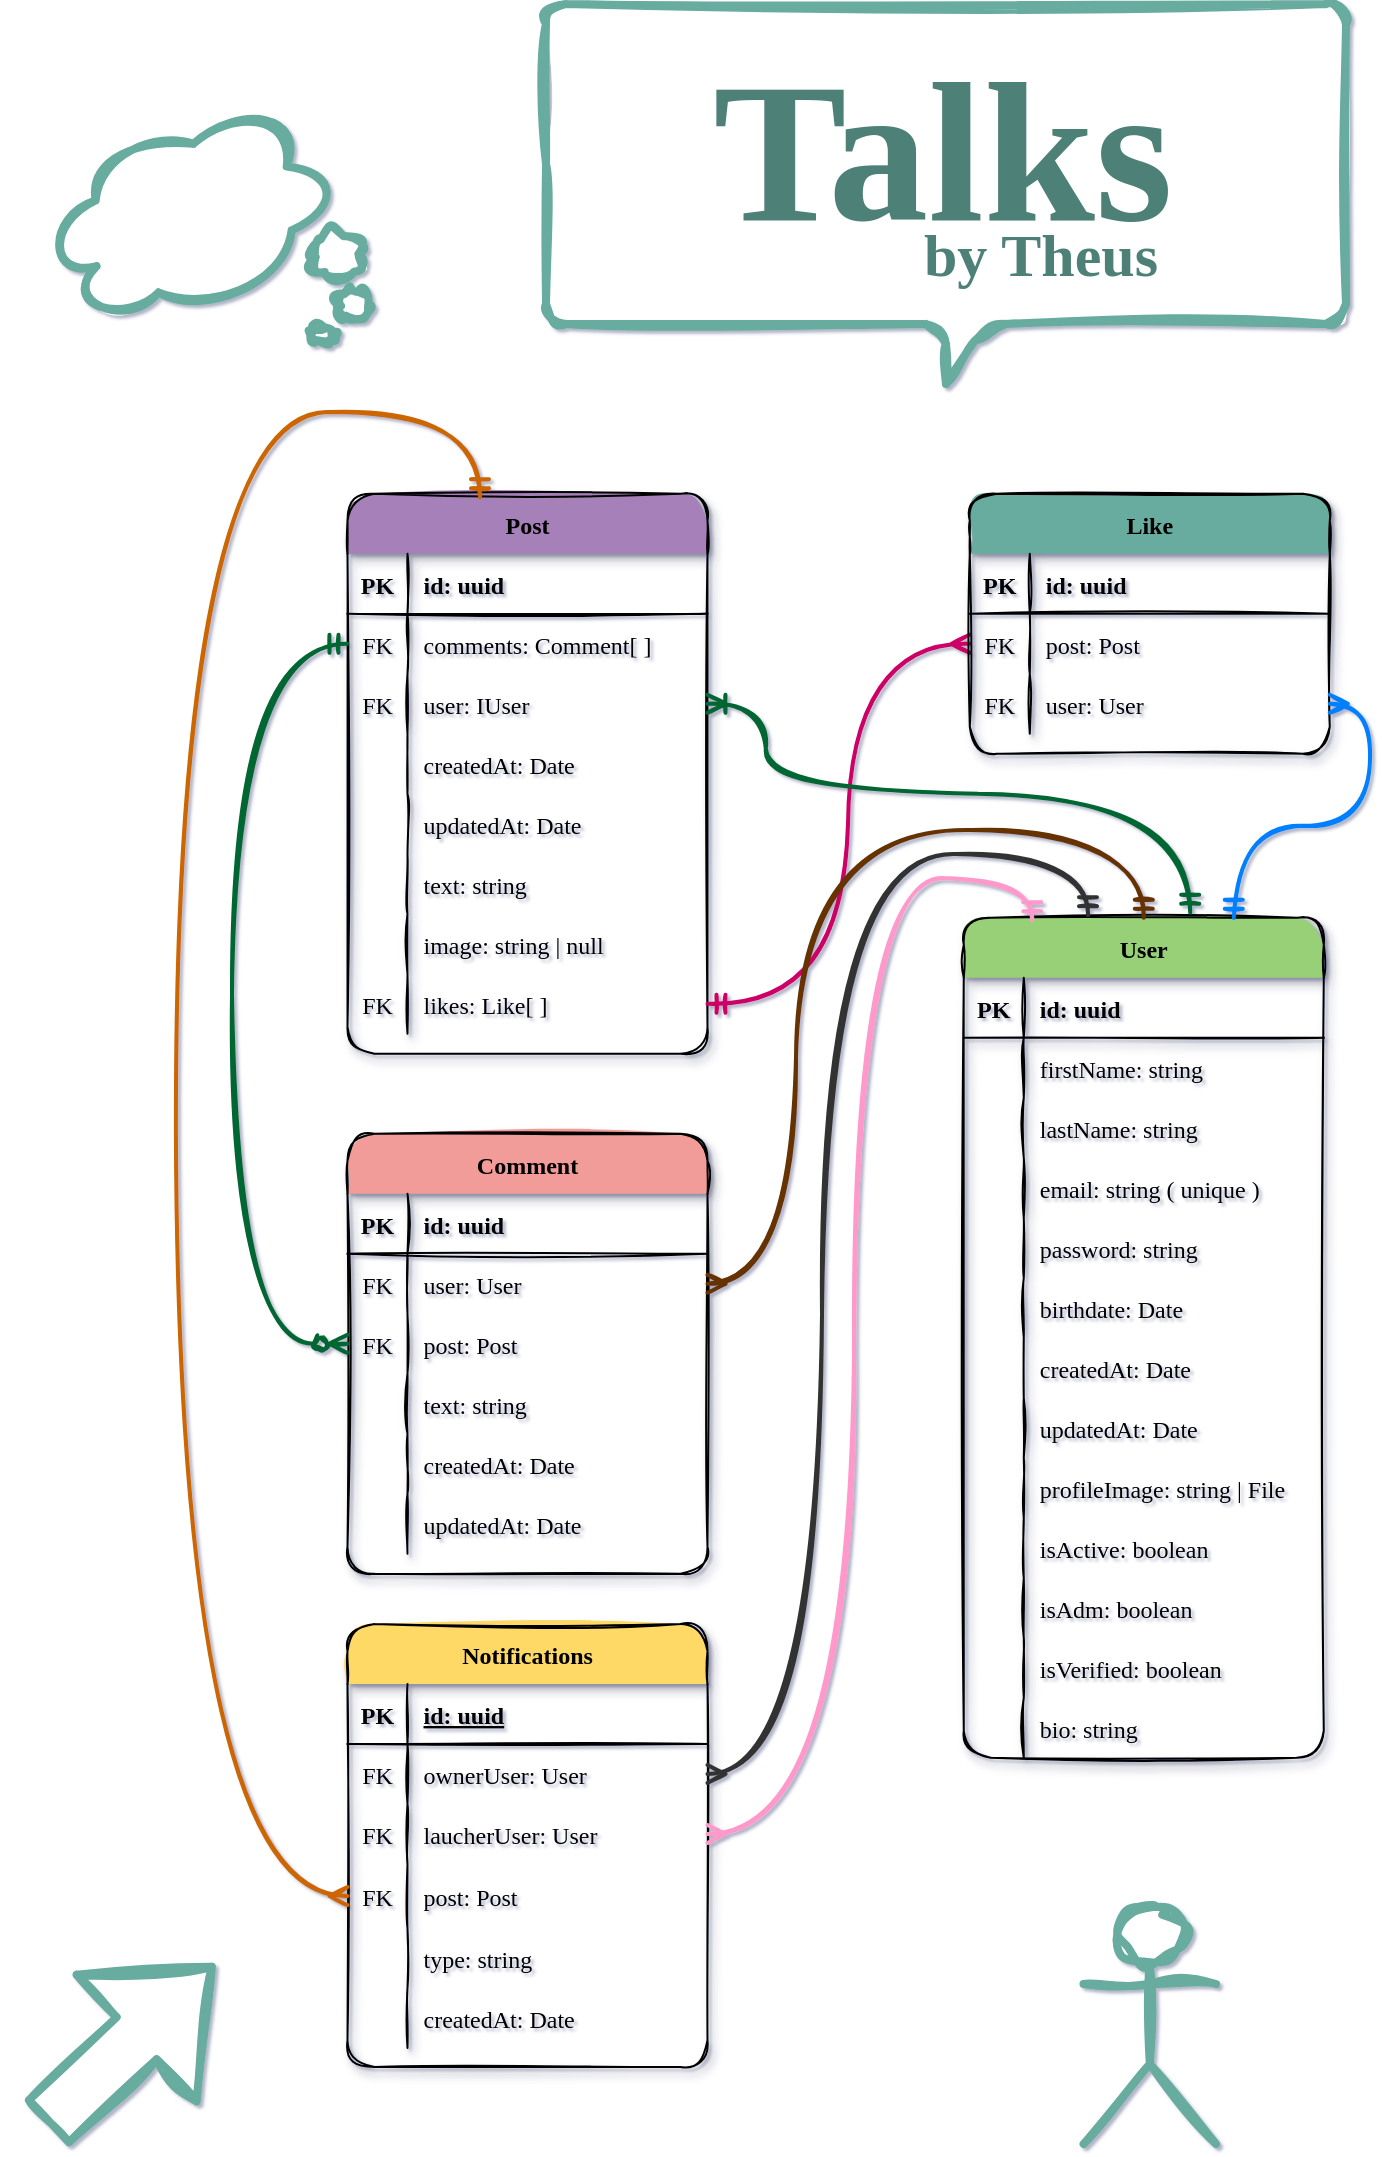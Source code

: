 <mxfile version="20.3.6" type="device"><diagram id="R2lEEEUBdFMjLlhIrx00" name="Page-1"><mxGraphModel dx="3005" dy="1428" grid="1" gridSize="10" guides="1" tooltips="1" connect="1" arrows="1" fold="1" page="1" pageScale="1" pageWidth="827" pageHeight="1169" background="#FFFFFF" math="0" shadow="1" extFonts="Permanent Marker^https://fonts.googleapis.com/css?family=Permanent+Marker"><root><mxCell id="0"/><mxCell id="1" parent="0"/><mxCell id="OEoVwDhPKQvgLa77caWw-1" value="User" style="shape=table;startSize=30;container=1;collapsible=1;childLayout=tableLayout;fixedRows=1;rowLines=0;fontStyle=1;align=center;resizeLast=1;fontColor=#000000;shadow=1;sketch=1;swimlaneLine=0;strokeColor=#000000;rounded=1;fontFamily=Cabin Sketch;fontSource=https%3A%2F%2Ffonts.googleapis.com%2Fcss%3Ffamily%3DCabin%2BSketch;fillStyle=solid;fillColor=#97D077;" parent="1" vertex="1"><mxGeometry x="508.89" y="516.89" width="180" height="420" as="geometry"><mxRectangle x="320" y="40" width="70" height="30" as="alternateBounds"/></mxGeometry></mxCell><mxCell id="OEoVwDhPKQvgLa77caWw-32" value="" style="shape=tableRow;horizontal=0;startSize=0;swimlaneHead=0;swimlaneBody=0;fillColor=none;collapsible=0;dropTarget=0;points=[[0,0.5],[1,0.5]];portConstraint=eastwest;top=0;left=0;right=0;bottom=1;fontColor=#000000;shadow=1;sketch=1;swimlaneLine=0;strokeColor=#000000;fontFamily=Cabin Sketch;fontSource=https%3A%2F%2Ffonts.googleapis.com%2Fcss%3Ffamily%3DCabin%2BSketch;rounded=1;" parent="OEoVwDhPKQvgLa77caWw-1" vertex="1"><mxGeometry y="30" width="180" height="30" as="geometry"/></mxCell><mxCell id="OEoVwDhPKQvgLa77caWw-33" value="PK" style="shape=partialRectangle;connectable=0;fillColor=none;top=0;left=0;bottom=0;right=0;fontStyle=1;overflow=hidden;fontColor=#000000;shadow=1;sketch=1;swimlaneLine=0;strokeColor=#000000;fontFamily=Cabin Sketch;fontSource=https%3A%2F%2Ffonts.googleapis.com%2Fcss%3Ffamily%3DCabin%2BSketch;rounded=1;" parent="OEoVwDhPKQvgLa77caWw-32" vertex="1"><mxGeometry width="30" height="30" as="geometry"><mxRectangle width="30" height="30" as="alternateBounds"/></mxGeometry></mxCell><mxCell id="OEoVwDhPKQvgLa77caWw-34" value="id: uuid" style="shape=partialRectangle;connectable=0;fillColor=none;top=0;left=0;bottom=0;right=0;align=left;spacingLeft=6;fontStyle=1;overflow=hidden;fontColor=#000000;shadow=1;sketch=1;swimlaneLine=0;strokeColor=#000000;fontFamily=Cabin Sketch;fontSource=https%3A%2F%2Ffonts.googleapis.com%2Fcss%3Ffamily%3DCabin%2BSketch;rounded=1;" parent="OEoVwDhPKQvgLa77caWw-32" vertex="1"><mxGeometry x="30" width="150" height="30" as="geometry"><mxRectangle width="150" height="30" as="alternateBounds"/></mxGeometry></mxCell><mxCell id="OEoVwDhPKQvgLa77caWw-5" value="" style="shape=tableRow;horizontal=0;startSize=0;swimlaneHead=0;swimlaneBody=0;fillColor=none;collapsible=0;dropTarget=0;points=[[0,0.5],[1,0.5]];portConstraint=eastwest;top=0;left=0;right=0;bottom=0;fontColor=#000000;shadow=1;sketch=1;swimlaneLine=0;strokeColor=#000000;fontFamily=Cabin Sketch;fontSource=https%3A%2F%2Ffonts.googleapis.com%2Fcss%3Ffamily%3DCabin%2BSketch;rounded=1;" parent="OEoVwDhPKQvgLa77caWw-1" vertex="1"><mxGeometry y="60" width="180" height="30" as="geometry"/></mxCell><mxCell id="OEoVwDhPKQvgLa77caWw-6" value="" style="shape=partialRectangle;connectable=0;fillColor=none;top=0;left=0;bottom=0;right=0;editable=1;overflow=hidden;fontColor=#000000;shadow=1;sketch=1;swimlaneLine=0;strokeColor=#000000;fontFamily=Cabin Sketch;fontSource=https%3A%2F%2Ffonts.googleapis.com%2Fcss%3Ffamily%3DCabin%2BSketch;rounded=1;" parent="OEoVwDhPKQvgLa77caWw-5" vertex="1"><mxGeometry width="30" height="30" as="geometry"><mxRectangle width="30" height="30" as="alternateBounds"/></mxGeometry></mxCell><mxCell id="OEoVwDhPKQvgLa77caWw-7" value="firstName: string" style="shape=partialRectangle;connectable=0;fillColor=none;top=0;left=0;bottom=0;right=0;align=left;spacingLeft=6;overflow=hidden;fontColor=#000000;shadow=1;sketch=1;swimlaneLine=0;strokeColor=#000000;fontFamily=Cabin Sketch;fontSource=https%3A%2F%2Ffonts.googleapis.com%2Fcss%3Ffamily%3DCabin%2BSketch;rounded=1;" parent="OEoVwDhPKQvgLa77caWw-5" vertex="1"><mxGeometry x="30" width="150" height="30" as="geometry"><mxRectangle width="150" height="30" as="alternateBounds"/></mxGeometry></mxCell><mxCell id="OEoVwDhPKQvgLa77caWw-8" value="" style="shape=tableRow;horizontal=0;startSize=0;swimlaneHead=0;swimlaneBody=0;fillColor=none;collapsible=0;dropTarget=0;points=[[0,0.5],[1,0.5]];portConstraint=eastwest;top=0;left=0;right=0;bottom=0;fontColor=#000000;shadow=1;sketch=1;swimlaneLine=0;strokeColor=#000000;fontFamily=Cabin Sketch;fontSource=https%3A%2F%2Ffonts.googleapis.com%2Fcss%3Ffamily%3DCabin%2BSketch;rounded=1;" parent="OEoVwDhPKQvgLa77caWw-1" vertex="1"><mxGeometry y="90" width="180" height="30" as="geometry"/></mxCell><mxCell id="OEoVwDhPKQvgLa77caWw-9" value="" style="shape=partialRectangle;connectable=0;fillColor=none;top=0;left=0;bottom=0;right=0;editable=1;overflow=hidden;fontColor=#000000;shadow=1;sketch=1;swimlaneLine=0;strokeColor=#000000;fontFamily=Cabin Sketch;fontSource=https%3A%2F%2Ffonts.googleapis.com%2Fcss%3Ffamily%3DCabin%2BSketch;rounded=1;" parent="OEoVwDhPKQvgLa77caWw-8" vertex="1"><mxGeometry width="30" height="30" as="geometry"><mxRectangle width="30" height="30" as="alternateBounds"/></mxGeometry></mxCell><mxCell id="OEoVwDhPKQvgLa77caWw-10" value="lastName: string" style="shape=partialRectangle;connectable=0;fillColor=none;top=0;left=0;bottom=0;right=0;align=left;spacingLeft=6;overflow=hidden;fontColor=#000000;shadow=1;sketch=1;swimlaneLine=0;strokeColor=#000000;fontFamily=Cabin Sketch;fontSource=https%3A%2F%2Ffonts.googleapis.com%2Fcss%3Ffamily%3DCabin%2BSketch;rounded=1;" parent="OEoVwDhPKQvgLa77caWw-8" vertex="1"><mxGeometry x="30" width="150" height="30" as="geometry"><mxRectangle width="150" height="30" as="alternateBounds"/></mxGeometry></mxCell><mxCell id="OEoVwDhPKQvgLa77caWw-11" value="" style="shape=tableRow;horizontal=0;startSize=0;swimlaneHead=0;swimlaneBody=0;fillColor=none;collapsible=0;dropTarget=0;points=[[0,0.5],[1,0.5]];portConstraint=eastwest;top=0;left=0;right=0;bottom=0;fontColor=#000000;shadow=1;sketch=1;swimlaneLine=0;strokeColor=#000000;fontFamily=Cabin Sketch;fontSource=https%3A%2F%2Ffonts.googleapis.com%2Fcss%3Ffamily%3DCabin%2BSketch;rounded=1;" parent="OEoVwDhPKQvgLa77caWw-1" vertex="1"><mxGeometry y="120" width="180" height="30" as="geometry"/></mxCell><mxCell id="OEoVwDhPKQvgLa77caWw-12" value="" style="shape=partialRectangle;connectable=0;fillColor=none;top=0;left=0;bottom=0;right=0;editable=1;overflow=hidden;fontColor=#000000;shadow=1;sketch=1;swimlaneLine=0;strokeColor=#000000;fontFamily=Cabin Sketch;fontSource=https%3A%2F%2Ffonts.googleapis.com%2Fcss%3Ffamily%3DCabin%2BSketch;rounded=1;" parent="OEoVwDhPKQvgLa77caWw-11" vertex="1"><mxGeometry width="30" height="30" as="geometry"><mxRectangle width="30" height="30" as="alternateBounds"/></mxGeometry></mxCell><mxCell id="OEoVwDhPKQvgLa77caWw-13" value="email: string ( unique )" style="shape=partialRectangle;connectable=0;fillColor=none;top=0;left=0;bottom=0;right=0;align=left;spacingLeft=6;overflow=hidden;fontColor=#000000;shadow=1;sketch=1;swimlaneLine=0;strokeColor=#000000;fontFamily=Cabin Sketch;fontSource=https%3A%2F%2Ffonts.googleapis.com%2Fcss%3Ffamily%3DCabin%2BSketch;rounded=1;" parent="OEoVwDhPKQvgLa77caWw-11" vertex="1"><mxGeometry x="30" width="150" height="30" as="geometry"><mxRectangle width="150" height="30" as="alternateBounds"/></mxGeometry></mxCell><mxCell id="OEoVwDhPKQvgLa77caWw-22" value="" style="shape=tableRow;horizontal=0;startSize=0;swimlaneHead=0;swimlaneBody=0;fillColor=none;collapsible=0;dropTarget=0;points=[[0,0.5],[1,0.5]];portConstraint=eastwest;top=0;left=0;right=0;bottom=0;fontColor=#000000;shadow=1;sketch=1;swimlaneLine=0;strokeColor=#000000;fontFamily=Cabin Sketch;fontSource=https%3A%2F%2Ffonts.googleapis.com%2Fcss%3Ffamily%3DCabin%2BSketch;rounded=1;" parent="OEoVwDhPKQvgLa77caWw-1" vertex="1"><mxGeometry y="150" width="180" height="30" as="geometry"/></mxCell><mxCell id="OEoVwDhPKQvgLa77caWw-23" value="" style="shape=partialRectangle;connectable=0;fillColor=none;top=0;left=0;bottom=0;right=0;editable=1;overflow=hidden;fontColor=#000000;shadow=1;sketch=1;swimlaneLine=0;strokeColor=#000000;fontFamily=Cabin Sketch;fontSource=https%3A%2F%2Ffonts.googleapis.com%2Fcss%3Ffamily%3DCabin%2BSketch;rounded=1;" parent="OEoVwDhPKQvgLa77caWw-22" vertex="1"><mxGeometry width="30" height="30" as="geometry"><mxRectangle width="30" height="30" as="alternateBounds"/></mxGeometry></mxCell><mxCell id="OEoVwDhPKQvgLa77caWw-24" value="password: string" style="shape=partialRectangle;connectable=0;fillColor=none;top=0;left=0;bottom=0;right=0;align=left;spacingLeft=6;overflow=hidden;fontColor=#000000;shadow=1;sketch=1;swimlaneLine=0;strokeColor=#000000;fontFamily=Cabin Sketch;fontSource=https%3A%2F%2Ffonts.googleapis.com%2Fcss%3Ffamily%3DCabin%2BSketch;rounded=1;" parent="OEoVwDhPKQvgLa77caWw-22" vertex="1"><mxGeometry x="30" width="150" height="30" as="geometry"><mxRectangle width="150" height="30" as="alternateBounds"/></mxGeometry></mxCell><mxCell id="OEoVwDhPKQvgLa77caWw-36" value="" style="shape=tableRow;horizontal=0;startSize=0;swimlaneHead=0;swimlaneBody=0;fillColor=none;collapsible=0;dropTarget=0;points=[[0,0.5],[1,0.5]];portConstraint=eastwest;top=0;left=0;right=0;bottom=0;fontColor=#000000;shadow=1;sketch=1;swimlaneLine=0;strokeColor=#000000;fontFamily=Cabin Sketch;fontSource=https%3A%2F%2Ffonts.googleapis.com%2Fcss%3Ffamily%3DCabin%2BSketch;rounded=1;" parent="OEoVwDhPKQvgLa77caWw-1" vertex="1"><mxGeometry y="180" width="180" height="30" as="geometry"/></mxCell><mxCell id="OEoVwDhPKQvgLa77caWw-37" value="" style="shape=partialRectangle;connectable=0;fillColor=none;top=0;left=0;bottom=0;right=0;editable=1;overflow=hidden;fontColor=#000000;shadow=1;sketch=1;swimlaneLine=0;strokeColor=#000000;fontFamily=Cabin Sketch;fontSource=https%3A%2F%2Ffonts.googleapis.com%2Fcss%3Ffamily%3DCabin%2BSketch;rounded=1;" parent="OEoVwDhPKQvgLa77caWw-36" vertex="1"><mxGeometry width="30" height="30" as="geometry"><mxRectangle width="30" height="30" as="alternateBounds"/></mxGeometry></mxCell><mxCell id="OEoVwDhPKQvgLa77caWw-38" value="birthdate: Date" style="shape=partialRectangle;connectable=0;fillColor=none;top=0;left=0;bottom=0;right=0;align=left;spacingLeft=6;overflow=hidden;fontColor=#000000;shadow=1;sketch=1;swimlaneLine=0;strokeColor=#000000;fontFamily=Cabin Sketch;fontSource=https%3A%2F%2Ffonts.googleapis.com%2Fcss%3Ffamily%3DCabin%2BSketch;rounded=1;" parent="OEoVwDhPKQvgLa77caWw-36" vertex="1"><mxGeometry x="30" width="150" height="30" as="geometry"><mxRectangle width="150" height="30" as="alternateBounds"/></mxGeometry></mxCell><mxCell id="OEoVwDhPKQvgLa77caWw-40" value="" style="shape=tableRow;horizontal=0;startSize=0;swimlaneHead=0;swimlaneBody=0;fillColor=none;collapsible=0;dropTarget=0;points=[[0,0.5],[1,0.5]];portConstraint=eastwest;top=0;left=0;right=0;bottom=0;fontColor=#000000;shadow=1;sketch=1;swimlaneLine=0;strokeColor=#000000;fontFamily=Cabin Sketch;fontSource=https%3A%2F%2Ffonts.googleapis.com%2Fcss%3Ffamily%3DCabin%2BSketch;rounded=1;" parent="OEoVwDhPKQvgLa77caWw-1" vertex="1"><mxGeometry y="210" width="180" height="30" as="geometry"/></mxCell><mxCell id="OEoVwDhPKQvgLa77caWw-41" value="" style="shape=partialRectangle;connectable=0;fillColor=none;top=0;left=0;bottom=0;right=0;editable=1;overflow=hidden;fontColor=#000000;shadow=1;sketch=1;swimlaneLine=0;strokeColor=#000000;fontFamily=Cabin Sketch;fontSource=https%3A%2F%2Ffonts.googleapis.com%2Fcss%3Ffamily%3DCabin%2BSketch;rounded=1;" parent="OEoVwDhPKQvgLa77caWw-40" vertex="1"><mxGeometry width="30" height="30" as="geometry"><mxRectangle width="30" height="30" as="alternateBounds"/></mxGeometry></mxCell><mxCell id="OEoVwDhPKQvgLa77caWw-42" value="createdAt: Date" style="shape=partialRectangle;connectable=0;fillColor=none;top=0;left=0;bottom=0;right=0;align=left;spacingLeft=6;overflow=hidden;fontColor=#000000;shadow=1;sketch=1;swimlaneLine=0;strokeColor=#000000;fontFamily=Cabin Sketch;fontSource=https%3A%2F%2Ffonts.googleapis.com%2Fcss%3Ffamily%3DCabin%2BSketch;rounded=1;" parent="OEoVwDhPKQvgLa77caWw-40" vertex="1"><mxGeometry x="30" width="150" height="30" as="geometry"><mxRectangle width="150" height="30" as="alternateBounds"/></mxGeometry></mxCell><mxCell id="OEoVwDhPKQvgLa77caWw-43" value="" style="shape=tableRow;horizontal=0;startSize=0;swimlaneHead=0;swimlaneBody=0;fillColor=none;collapsible=0;dropTarget=0;points=[[0,0.5],[1,0.5]];portConstraint=eastwest;top=0;left=0;right=0;bottom=0;fontColor=#000000;shadow=1;sketch=1;swimlaneLine=0;strokeColor=#000000;fontFamily=Cabin Sketch;fontSource=https%3A%2F%2Ffonts.googleapis.com%2Fcss%3Ffamily%3DCabin%2BSketch;rounded=1;" parent="OEoVwDhPKQvgLa77caWw-1" vertex="1"><mxGeometry y="240" width="180" height="30" as="geometry"/></mxCell><mxCell id="OEoVwDhPKQvgLa77caWw-44" value="" style="shape=partialRectangle;connectable=0;fillColor=none;top=0;left=0;bottom=0;right=0;editable=1;overflow=hidden;fontColor=#000000;shadow=1;sketch=1;swimlaneLine=0;strokeColor=#000000;fontFamily=Cabin Sketch;fontSource=https%3A%2F%2Ffonts.googleapis.com%2Fcss%3Ffamily%3DCabin%2BSketch;rounded=1;" parent="OEoVwDhPKQvgLa77caWw-43" vertex="1"><mxGeometry width="30" height="30" as="geometry"><mxRectangle width="30" height="30" as="alternateBounds"/></mxGeometry></mxCell><mxCell id="OEoVwDhPKQvgLa77caWw-45" value="updatedAt: Date" style="shape=partialRectangle;connectable=0;fillColor=none;top=0;left=0;bottom=0;right=0;align=left;spacingLeft=6;overflow=hidden;fontColor=#000000;shadow=1;sketch=1;swimlaneLine=0;strokeColor=#000000;fontFamily=Cabin Sketch;fontSource=https%3A%2F%2Ffonts.googleapis.com%2Fcss%3Ffamily%3DCabin%2BSketch;rounded=1;" parent="OEoVwDhPKQvgLa77caWw-43" vertex="1"><mxGeometry x="30" width="150" height="30" as="geometry"><mxRectangle width="150" height="30" as="alternateBounds"/></mxGeometry></mxCell><mxCell id="OEoVwDhPKQvgLa77caWw-46" value="" style="shape=tableRow;horizontal=0;startSize=0;swimlaneHead=0;swimlaneBody=0;fillColor=none;collapsible=0;dropTarget=0;points=[[0,0.5],[1,0.5]];portConstraint=eastwest;top=0;left=0;right=0;bottom=0;fontColor=#000000;shadow=1;sketch=1;swimlaneLine=0;strokeColor=#000000;fontFamily=Cabin Sketch;fontSource=https%3A%2F%2Ffonts.googleapis.com%2Fcss%3Ffamily%3DCabin%2BSketch;rounded=1;" parent="OEoVwDhPKQvgLa77caWw-1" vertex="1"><mxGeometry y="270" width="180" height="30" as="geometry"/></mxCell><mxCell id="OEoVwDhPKQvgLa77caWw-47" value="" style="shape=partialRectangle;connectable=0;fillColor=none;top=0;left=0;bottom=0;right=0;editable=1;overflow=hidden;fontColor=#000000;shadow=1;sketch=1;swimlaneLine=0;strokeColor=#000000;fontFamily=Cabin Sketch;fontSource=https%3A%2F%2Ffonts.googleapis.com%2Fcss%3Ffamily%3DCabin%2BSketch;rounded=1;" parent="OEoVwDhPKQvgLa77caWw-46" vertex="1"><mxGeometry width="30" height="30" as="geometry"><mxRectangle width="30" height="30" as="alternateBounds"/></mxGeometry></mxCell><mxCell id="OEoVwDhPKQvgLa77caWw-48" value="profileImage: string | File" style="shape=partialRectangle;connectable=0;fillColor=none;top=0;left=0;bottom=0;right=0;align=left;spacingLeft=6;overflow=hidden;fontColor=#000000;shadow=1;sketch=1;swimlaneLine=0;strokeColor=#000000;fontFamily=Cabin Sketch;fontSource=https%3A%2F%2Ffonts.googleapis.com%2Fcss%3Ffamily%3DCabin%2BSketch;rounded=1;" parent="OEoVwDhPKQvgLa77caWw-46" vertex="1"><mxGeometry x="30" width="150" height="30" as="geometry"><mxRectangle width="150" height="30" as="alternateBounds"/></mxGeometry></mxCell><mxCell id="OEoVwDhPKQvgLa77caWw-49" value="" style="shape=tableRow;horizontal=0;startSize=0;swimlaneHead=0;swimlaneBody=0;fillColor=none;collapsible=0;dropTarget=0;points=[[0,0.5],[1,0.5]];portConstraint=eastwest;top=0;left=0;right=0;bottom=0;fontColor=#000000;shadow=1;sketch=1;swimlaneLine=0;strokeColor=#000000;fontFamily=Cabin Sketch;fontSource=https%3A%2F%2Ffonts.googleapis.com%2Fcss%3Ffamily%3DCabin%2BSketch;rounded=1;" parent="OEoVwDhPKQvgLa77caWw-1" vertex="1"><mxGeometry y="300" width="180" height="30" as="geometry"/></mxCell><mxCell id="OEoVwDhPKQvgLa77caWw-50" value="" style="shape=partialRectangle;connectable=0;fillColor=none;top=0;left=0;bottom=0;right=0;editable=1;overflow=hidden;fontColor=#000000;shadow=1;sketch=1;swimlaneLine=0;strokeColor=#000000;fontFamily=Cabin Sketch;fontSource=https%3A%2F%2Ffonts.googleapis.com%2Fcss%3Ffamily%3DCabin%2BSketch;rounded=1;" parent="OEoVwDhPKQvgLa77caWw-49" vertex="1"><mxGeometry width="30" height="30" as="geometry"><mxRectangle width="30" height="30" as="alternateBounds"/></mxGeometry></mxCell><mxCell id="OEoVwDhPKQvgLa77caWw-51" value="isActive: boolean" style="shape=partialRectangle;connectable=0;fillColor=none;top=0;left=0;bottom=0;right=0;align=left;spacingLeft=6;overflow=hidden;fontColor=#000000;shadow=1;sketch=1;swimlaneLine=0;strokeColor=#000000;fontFamily=Cabin Sketch;fontSource=https%3A%2F%2Ffonts.googleapis.com%2Fcss%3Ffamily%3DCabin%2BSketch;rounded=1;" parent="OEoVwDhPKQvgLa77caWw-49" vertex="1"><mxGeometry x="30" width="150" height="30" as="geometry"><mxRectangle width="150" height="30" as="alternateBounds"/></mxGeometry></mxCell><mxCell id="OEoVwDhPKQvgLa77caWw-52" value="" style="shape=tableRow;horizontal=0;startSize=0;swimlaneHead=0;swimlaneBody=0;fillColor=none;collapsible=0;dropTarget=0;points=[[0,0.5],[1,0.5]];portConstraint=eastwest;top=0;left=0;right=0;bottom=0;fontColor=#000000;shadow=1;sketch=1;swimlaneLine=0;strokeColor=#000000;fontFamily=Cabin Sketch;fontSource=https%3A%2F%2Ffonts.googleapis.com%2Fcss%3Ffamily%3DCabin%2BSketch;rounded=1;" parent="OEoVwDhPKQvgLa77caWw-1" vertex="1"><mxGeometry y="330" width="180" height="30" as="geometry"/></mxCell><mxCell id="OEoVwDhPKQvgLa77caWw-53" value="" style="shape=partialRectangle;connectable=0;fillColor=none;top=0;left=0;bottom=0;right=0;editable=1;overflow=hidden;fontColor=#000000;shadow=1;sketch=1;swimlaneLine=0;strokeColor=#000000;fontFamily=Cabin Sketch;fontSource=https%3A%2F%2Ffonts.googleapis.com%2Fcss%3Ffamily%3DCabin%2BSketch;rounded=1;" parent="OEoVwDhPKQvgLa77caWw-52" vertex="1"><mxGeometry width="30" height="30" as="geometry"><mxRectangle width="30" height="30" as="alternateBounds"/></mxGeometry></mxCell><mxCell id="OEoVwDhPKQvgLa77caWw-54" value="isAdm: boolean" style="shape=partialRectangle;connectable=0;fillColor=none;top=0;left=0;bottom=0;right=0;align=left;spacingLeft=6;overflow=hidden;fontColor=#000000;shadow=1;sketch=1;swimlaneLine=0;strokeColor=#000000;fontFamily=Cabin Sketch;fontSource=https%3A%2F%2Ffonts.googleapis.com%2Fcss%3Ffamily%3DCabin%2BSketch;rounded=1;" parent="OEoVwDhPKQvgLa77caWw-52" vertex="1"><mxGeometry x="30" width="150" height="30" as="geometry"><mxRectangle width="150" height="30" as="alternateBounds"/></mxGeometry></mxCell><mxCell id="E3-PQxV5h8yQpS1eBYLl-12" value="" style="shape=tableRow;horizontal=0;startSize=0;swimlaneHead=0;swimlaneBody=0;fillColor=none;collapsible=0;dropTarget=0;points=[[0,0.5],[1,0.5]];portConstraint=eastwest;top=0;left=0;right=0;bottom=0;fontColor=#000000;shadow=1;sketch=1;swimlaneLine=0;strokeColor=#000000;fontFamily=Cabin Sketch;fontSource=https%3A%2F%2Ffonts.googleapis.com%2Fcss%3Ffamily%3DCabin%2BSketch;rounded=1;" vertex="1" parent="OEoVwDhPKQvgLa77caWw-1"><mxGeometry y="360" width="180" height="30" as="geometry"/></mxCell><mxCell id="E3-PQxV5h8yQpS1eBYLl-13" value="" style="shape=partialRectangle;connectable=0;fillColor=none;top=0;left=0;bottom=0;right=0;editable=1;overflow=hidden;fontColor=#000000;shadow=1;sketch=1;swimlaneLine=0;strokeColor=#000000;fontFamily=Cabin Sketch;fontSource=https%3A%2F%2Ffonts.googleapis.com%2Fcss%3Ffamily%3DCabin%2BSketch;rounded=1;" vertex="1" parent="E3-PQxV5h8yQpS1eBYLl-12"><mxGeometry width="30" height="30" as="geometry"><mxRectangle width="30" height="30" as="alternateBounds"/></mxGeometry></mxCell><mxCell id="E3-PQxV5h8yQpS1eBYLl-14" value="isVerified: boolean" style="shape=partialRectangle;connectable=0;fillColor=none;top=0;left=0;bottom=0;right=0;align=left;spacingLeft=6;overflow=hidden;fontColor=#000000;shadow=1;sketch=1;swimlaneLine=0;strokeColor=#000000;fontFamily=Cabin Sketch;fontSource=https%3A%2F%2Ffonts.googleapis.com%2Fcss%3Ffamily%3DCabin%2BSketch;rounded=1;" vertex="1" parent="E3-PQxV5h8yQpS1eBYLl-12"><mxGeometry x="30" width="150" height="30" as="geometry"><mxRectangle width="150" height="30" as="alternateBounds"/></mxGeometry></mxCell><mxCell id="E3-PQxV5h8yQpS1eBYLl-9" value="" style="shape=tableRow;horizontal=0;startSize=0;swimlaneHead=0;swimlaneBody=0;fillColor=none;collapsible=0;dropTarget=0;points=[[0,0.5],[1,0.5]];portConstraint=eastwest;top=0;left=0;right=0;bottom=0;fontColor=#000000;shadow=1;sketch=1;swimlaneLine=0;strokeColor=#000000;fontFamily=Cabin Sketch;fontSource=https%3A%2F%2Ffonts.googleapis.com%2Fcss%3Ffamily%3DCabin%2BSketch;rounded=1;" vertex="1" parent="OEoVwDhPKQvgLa77caWw-1"><mxGeometry y="390" width="180" height="30" as="geometry"/></mxCell><mxCell id="E3-PQxV5h8yQpS1eBYLl-10" value="" style="shape=partialRectangle;connectable=0;fillColor=none;top=0;left=0;bottom=0;right=0;editable=1;overflow=hidden;fontColor=#000000;shadow=1;sketch=1;swimlaneLine=0;strokeColor=#000000;fontFamily=Cabin Sketch;fontSource=https%3A%2F%2Ffonts.googleapis.com%2Fcss%3Ffamily%3DCabin%2BSketch;rounded=1;" vertex="1" parent="E3-PQxV5h8yQpS1eBYLl-9"><mxGeometry width="30" height="30" as="geometry"><mxRectangle width="30" height="30" as="alternateBounds"/></mxGeometry></mxCell><mxCell id="E3-PQxV5h8yQpS1eBYLl-11" value="bio: string" style="shape=partialRectangle;connectable=0;fillColor=none;top=0;left=0;bottom=0;right=0;align=left;spacingLeft=6;overflow=hidden;fontColor=#000000;shadow=1;sketch=1;swimlaneLine=0;strokeColor=#000000;fontFamily=Cabin Sketch;fontSource=https%3A%2F%2Ffonts.googleapis.com%2Fcss%3Ffamily%3DCabin%2BSketch;rounded=1;" vertex="1" parent="E3-PQxV5h8yQpS1eBYLl-9"><mxGeometry x="30" width="150" height="30" as="geometry"><mxRectangle width="150" height="30" as="alternateBounds"/></mxGeometry></mxCell><mxCell id="OEoVwDhPKQvgLa77caWw-64" value="Post" style="shape=table;startSize=30;container=1;collapsible=1;childLayout=tableLayout;fixedRows=1;rowLines=0;fontStyle=1;align=center;resizeLast=1;fontColor=#000000;rounded=1;shadow=1;sketch=1;swimlaneLine=0;strokeColor=#000000;fontFamily=Cabin Sketch;fontSource=https%3A%2F%2Ffonts.googleapis.com%2Fcss%3Ffamily%3DCabin%2BSketch;fillStyle=solid;fillColor=#A680B8;" parent="1" vertex="1"><mxGeometry x="200.75" y="304.89" width="180" height="280" as="geometry"><mxRectangle x="20" y="40" width="70" height="30" as="alternateBounds"/></mxGeometry></mxCell><mxCell id="OEoVwDhPKQvgLa77caWw-65" value="" style="shape=tableRow;horizontal=0;startSize=0;swimlaneHead=0;swimlaneBody=0;fillColor=none;collapsible=0;dropTarget=0;points=[[0,0.5],[1,0.5]];portConstraint=eastwest;top=0;left=0;right=0;bottom=1;fontColor=#000000;strokeColor=#000000;fontFamily=Cabin Sketch;fontSource=https%3A%2F%2Ffonts.googleapis.com%2Fcss%3Ffamily%3DCabin%2BSketch;sketch=1;rounded=1;" parent="OEoVwDhPKQvgLa77caWw-64" vertex="1"><mxGeometry y="30" width="180" height="30" as="geometry"/></mxCell><mxCell id="OEoVwDhPKQvgLa77caWw-66" value="PK" style="shape=partialRectangle;connectable=0;fillColor=none;top=0;left=0;bottom=0;right=0;fontStyle=1;overflow=hidden;fontColor=#000000;strokeColor=#000000;fontFamily=Cabin Sketch;fontSource=https%3A%2F%2Ffonts.googleapis.com%2Fcss%3Ffamily%3DCabin%2BSketch;sketch=1;rounded=1;" parent="OEoVwDhPKQvgLa77caWw-65" vertex="1"><mxGeometry width="30" height="30" as="geometry"><mxRectangle width="30" height="30" as="alternateBounds"/></mxGeometry></mxCell><mxCell id="OEoVwDhPKQvgLa77caWw-67" value="id: uuid" style="shape=partialRectangle;connectable=0;fillColor=none;top=0;left=0;bottom=0;right=0;align=left;spacingLeft=6;fontStyle=1;overflow=hidden;fontColor=#000000;strokeColor=#000000;fontFamily=Cabin Sketch;fontSource=https%3A%2F%2Ffonts.googleapis.com%2Fcss%3Ffamily%3DCabin%2BSketch;sketch=1;rounded=1;" parent="OEoVwDhPKQvgLa77caWw-65" vertex="1"><mxGeometry x="30" width="150" height="30" as="geometry"><mxRectangle width="150" height="30" as="alternateBounds"/></mxGeometry></mxCell><mxCell id="OEoVwDhPKQvgLa77caWw-101" value="" style="shape=tableRow;horizontal=0;startSize=0;swimlaneHead=0;swimlaneBody=0;fillColor=none;collapsible=0;dropTarget=0;points=[[0,0.5],[1,0.5]];portConstraint=eastwest;top=0;left=0;right=0;bottom=0;fontColor=#000000;strokeColor=#000000;fontFamily=Cabin Sketch;fontSource=https%3A%2F%2Ffonts.googleapis.com%2Fcss%3Ffamily%3DCabin%2BSketch;sketch=1;rounded=1;" parent="OEoVwDhPKQvgLa77caWw-64" vertex="1"><mxGeometry y="60" width="180" height="30" as="geometry"/></mxCell><mxCell id="OEoVwDhPKQvgLa77caWw-102" value="FK" style="shape=partialRectangle;connectable=0;fillColor=none;top=0;left=0;bottom=0;right=0;editable=1;overflow=hidden;fontColor=#000000;strokeColor=#000000;fontFamily=Cabin Sketch;fontSource=https%3A%2F%2Ffonts.googleapis.com%2Fcss%3Ffamily%3DCabin%2BSketch;sketch=1;rounded=1;" parent="OEoVwDhPKQvgLa77caWw-101" vertex="1"><mxGeometry width="30" height="30" as="geometry"><mxRectangle width="30" height="30" as="alternateBounds"/></mxGeometry></mxCell><mxCell id="OEoVwDhPKQvgLa77caWw-103" value="comments: Comment[ ]" style="shape=partialRectangle;connectable=0;fillColor=none;top=0;left=0;bottom=0;right=0;align=left;spacingLeft=6;overflow=hidden;fontColor=#000000;strokeColor=#000000;fontFamily=Cabin Sketch;fontSource=https%3A%2F%2Ffonts.googleapis.com%2Fcss%3Ffamily%3DCabin%2BSketch;sketch=1;rounded=1;" parent="OEoVwDhPKQvgLa77caWw-101" vertex="1"><mxGeometry x="30" width="150" height="30" as="geometry"><mxRectangle width="150" height="30" as="alternateBounds"/></mxGeometry></mxCell><mxCell id="OEoVwDhPKQvgLa77caWw-121" value="" style="shape=tableRow;horizontal=0;startSize=0;swimlaneHead=0;swimlaneBody=0;fillColor=none;collapsible=0;dropTarget=0;points=[[0,0.5],[1,0.5]];portConstraint=eastwest;top=0;left=0;right=0;bottom=0;fontColor=#000000;strokeColor=#000000;fontFamily=Cabin Sketch;fontSource=https%3A%2F%2Ffonts.googleapis.com%2Fcss%3Ffamily%3DCabin%2BSketch;sketch=1;rounded=1;" parent="OEoVwDhPKQvgLa77caWw-64" vertex="1"><mxGeometry y="90" width="180" height="30" as="geometry"/></mxCell><mxCell id="OEoVwDhPKQvgLa77caWw-122" value="FK" style="shape=partialRectangle;connectable=0;fillColor=none;top=0;left=0;bottom=0;right=0;editable=1;overflow=hidden;fontColor=#000000;strokeColor=#000000;fontFamily=Cabin Sketch;fontSource=https%3A%2F%2Ffonts.googleapis.com%2Fcss%3Ffamily%3DCabin%2BSketch;sketch=1;rounded=1;" parent="OEoVwDhPKQvgLa77caWw-121" vertex="1"><mxGeometry width="30" height="30" as="geometry"><mxRectangle width="30" height="30" as="alternateBounds"/></mxGeometry></mxCell><mxCell id="OEoVwDhPKQvgLa77caWw-123" value="user: IUser" style="shape=partialRectangle;connectable=0;fillColor=none;top=0;left=0;bottom=0;right=0;align=left;spacingLeft=6;overflow=hidden;fontColor=#000000;strokeColor=#000000;fontFamily=Cabin Sketch;fontSource=https%3A%2F%2Ffonts.googleapis.com%2Fcss%3Ffamily%3DCabin%2BSketch;sketch=1;rounded=1;" parent="OEoVwDhPKQvgLa77caWw-121" vertex="1"><mxGeometry x="30" width="150" height="30" as="geometry"><mxRectangle width="150" height="30" as="alternateBounds"/></mxGeometry></mxCell><mxCell id="OEoVwDhPKQvgLa77caWw-71" value="" style="shape=tableRow;horizontal=0;startSize=0;swimlaneHead=0;swimlaneBody=0;fillColor=none;collapsible=0;dropTarget=0;points=[[0,0.5],[1,0.5]];portConstraint=eastwest;top=0;left=0;right=0;bottom=0;fontColor=#000000;strokeColor=#000000;fontFamily=Cabin Sketch;fontSource=https%3A%2F%2Ffonts.googleapis.com%2Fcss%3Ffamily%3DCabin%2BSketch;sketch=1;rounded=1;" parent="OEoVwDhPKQvgLa77caWw-64" vertex="1"><mxGeometry y="120" width="180" height="30" as="geometry"/></mxCell><mxCell id="OEoVwDhPKQvgLa77caWw-72" value="" style="shape=partialRectangle;connectable=0;fillColor=none;top=0;left=0;bottom=0;right=0;editable=1;overflow=hidden;fontColor=#000000;strokeColor=#000000;fontFamily=Cabin Sketch;fontSource=https%3A%2F%2Ffonts.googleapis.com%2Fcss%3Ffamily%3DCabin%2BSketch;sketch=1;rounded=1;" parent="OEoVwDhPKQvgLa77caWw-71" vertex="1"><mxGeometry width="30" height="30" as="geometry"><mxRectangle width="30" height="30" as="alternateBounds"/></mxGeometry></mxCell><mxCell id="OEoVwDhPKQvgLa77caWw-73" value="createdAt: Date" style="shape=partialRectangle;connectable=0;fillColor=none;top=0;left=0;bottom=0;right=0;align=left;spacingLeft=6;overflow=hidden;fontColor=#000000;strokeColor=#000000;fontFamily=Cabin Sketch;fontSource=https%3A%2F%2Ffonts.googleapis.com%2Fcss%3Ffamily%3DCabin%2BSketch;sketch=1;rounded=1;" parent="OEoVwDhPKQvgLa77caWw-71" vertex="1"><mxGeometry x="30" width="150" height="30" as="geometry"><mxRectangle width="150" height="30" as="alternateBounds"/></mxGeometry></mxCell><mxCell id="OEoVwDhPKQvgLa77caWw-74" value="" style="shape=tableRow;horizontal=0;startSize=0;swimlaneHead=0;swimlaneBody=0;fillColor=none;collapsible=0;dropTarget=0;points=[[0,0.5],[1,0.5]];portConstraint=eastwest;top=0;left=0;right=0;bottom=0;fontColor=#000000;strokeColor=#000000;fontFamily=Cabin Sketch;fontSource=https%3A%2F%2Ffonts.googleapis.com%2Fcss%3Ffamily%3DCabin%2BSketch;sketch=1;rounded=1;" parent="OEoVwDhPKQvgLa77caWw-64" vertex="1"><mxGeometry y="150" width="180" height="30" as="geometry"/></mxCell><mxCell id="OEoVwDhPKQvgLa77caWw-75" value="" style="shape=partialRectangle;connectable=0;fillColor=none;top=0;left=0;bottom=0;right=0;editable=1;overflow=hidden;fontColor=#000000;strokeColor=#000000;fontFamily=Cabin Sketch;fontSource=https%3A%2F%2Ffonts.googleapis.com%2Fcss%3Ffamily%3DCabin%2BSketch;sketch=1;rounded=1;" parent="OEoVwDhPKQvgLa77caWw-74" vertex="1"><mxGeometry width="30" height="30" as="geometry"><mxRectangle width="30" height="30" as="alternateBounds"/></mxGeometry></mxCell><mxCell id="OEoVwDhPKQvgLa77caWw-76" value="updatedAt: Date" style="shape=partialRectangle;connectable=0;fillColor=none;top=0;left=0;bottom=0;right=0;align=left;spacingLeft=6;overflow=hidden;fontColor=#000000;strokeColor=#000000;fontFamily=Cabin Sketch;fontSource=https%3A%2F%2Ffonts.googleapis.com%2Fcss%3Ffamily%3DCabin%2BSketch;sketch=1;rounded=1;" parent="OEoVwDhPKQvgLa77caWw-74" vertex="1"><mxGeometry x="30" width="150" height="30" as="geometry"><mxRectangle width="150" height="30" as="alternateBounds"/></mxGeometry></mxCell><mxCell id="OEoVwDhPKQvgLa77caWw-77" value="" style="shape=tableRow;horizontal=0;startSize=0;swimlaneHead=0;swimlaneBody=0;fillColor=none;collapsible=0;dropTarget=0;points=[[0,0.5],[1,0.5]];portConstraint=eastwest;top=0;left=0;right=0;bottom=0;fontColor=#000000;strokeColor=#000000;fontFamily=Cabin Sketch;fontSource=https%3A%2F%2Ffonts.googleapis.com%2Fcss%3Ffamily%3DCabin%2BSketch;sketch=1;rounded=1;" parent="OEoVwDhPKQvgLa77caWw-64" vertex="1"><mxGeometry y="180" width="180" height="30" as="geometry"/></mxCell><mxCell id="OEoVwDhPKQvgLa77caWw-78" value="" style="shape=partialRectangle;connectable=0;fillColor=none;top=0;left=0;bottom=0;right=0;editable=1;overflow=hidden;fontColor=#000000;strokeColor=#000000;fontFamily=Cabin Sketch;fontSource=https%3A%2F%2Ffonts.googleapis.com%2Fcss%3Ffamily%3DCabin%2BSketch;sketch=1;rounded=1;" parent="OEoVwDhPKQvgLa77caWw-77" vertex="1"><mxGeometry width="30" height="30" as="geometry"><mxRectangle width="30" height="30" as="alternateBounds"/></mxGeometry></mxCell><mxCell id="OEoVwDhPKQvgLa77caWw-79" value="text: string" style="shape=partialRectangle;connectable=0;fillColor=none;top=0;left=0;bottom=0;right=0;align=left;spacingLeft=6;overflow=hidden;fontColor=#000000;strokeColor=#000000;fontFamily=Cabin Sketch;fontSource=https%3A%2F%2Ffonts.googleapis.com%2Fcss%3Ffamily%3DCabin%2BSketch;sketch=1;rounded=1;" parent="OEoVwDhPKQvgLa77caWw-77" vertex="1"><mxGeometry x="30" width="150" height="30" as="geometry"><mxRectangle width="150" height="30" as="alternateBounds"/></mxGeometry></mxCell><mxCell id="OEoVwDhPKQvgLa77caWw-80" value="" style="shape=tableRow;horizontal=0;startSize=0;swimlaneHead=0;swimlaneBody=0;fillColor=none;collapsible=0;dropTarget=0;points=[[0,0.5],[1,0.5]];portConstraint=eastwest;top=0;left=0;right=0;bottom=0;fontColor=#000000;strokeColor=#000000;fontFamily=Cabin Sketch;fontSource=https%3A%2F%2Ffonts.googleapis.com%2Fcss%3Ffamily%3DCabin%2BSketch;sketch=1;rounded=1;" parent="OEoVwDhPKQvgLa77caWw-64" vertex="1"><mxGeometry y="210" width="180" height="30" as="geometry"/></mxCell><mxCell id="OEoVwDhPKQvgLa77caWw-81" value="" style="shape=partialRectangle;connectable=0;fillColor=none;top=0;left=0;bottom=0;right=0;editable=1;overflow=hidden;fontColor=#000000;strokeColor=#000000;fontFamily=Cabin Sketch;fontSource=https%3A%2F%2Ffonts.googleapis.com%2Fcss%3Ffamily%3DCabin%2BSketch;sketch=1;rounded=1;" parent="OEoVwDhPKQvgLa77caWw-80" vertex="1"><mxGeometry width="30" height="30" as="geometry"><mxRectangle width="30" height="30" as="alternateBounds"/></mxGeometry></mxCell><mxCell id="OEoVwDhPKQvgLa77caWw-82" value="image: string | null" style="shape=partialRectangle;connectable=0;fillColor=none;top=0;left=0;bottom=0;right=0;align=left;spacingLeft=6;overflow=hidden;fontColor=#000000;strokeColor=#000000;fontFamily=Cabin Sketch;fontSource=https%3A%2F%2Ffonts.googleapis.com%2Fcss%3Ffamily%3DCabin%2BSketch;sketch=1;rounded=1;" parent="OEoVwDhPKQvgLa77caWw-80" vertex="1"><mxGeometry x="30" width="150" height="30" as="geometry"><mxRectangle width="150" height="30" as="alternateBounds"/></mxGeometry></mxCell><mxCell id="E3-PQxV5h8yQpS1eBYLl-5" value="" style="shape=tableRow;horizontal=0;startSize=0;swimlaneHead=0;swimlaneBody=0;fillColor=none;collapsible=0;dropTarget=0;points=[[0,0.5],[1,0.5]];portConstraint=eastwest;top=0;left=0;right=0;bottom=0;fontColor=#000000;strokeColor=#000000;fontFamily=Cabin Sketch;fontSource=https%3A%2F%2Ffonts.googleapis.com%2Fcss%3Ffamily%3DCabin%2BSketch;sketch=1;rounded=1;" vertex="1" parent="OEoVwDhPKQvgLa77caWw-64"><mxGeometry y="240" width="180" height="30" as="geometry"/></mxCell><mxCell id="E3-PQxV5h8yQpS1eBYLl-6" value="FK" style="shape=partialRectangle;connectable=0;fillColor=none;top=0;left=0;bottom=0;right=0;editable=1;overflow=hidden;fontColor=#000000;strokeColor=#000000;fontFamily=Cabin Sketch;fontSource=https%3A%2F%2Ffonts.googleapis.com%2Fcss%3Ffamily%3DCabin%2BSketch;sketch=1;rounded=1;" vertex="1" parent="E3-PQxV5h8yQpS1eBYLl-5"><mxGeometry width="30" height="30" as="geometry"><mxRectangle width="30" height="30" as="alternateBounds"/></mxGeometry></mxCell><mxCell id="E3-PQxV5h8yQpS1eBYLl-7" value="likes: Like[ ]" style="shape=partialRectangle;connectable=0;fillColor=none;top=0;left=0;bottom=0;right=0;align=left;spacingLeft=6;overflow=hidden;fontColor=#000000;strokeColor=#000000;fontFamily=Cabin Sketch;fontSource=https%3A%2F%2Ffonts.googleapis.com%2Fcss%3Ffamily%3DCabin%2BSketch;sketch=1;rounded=1;" vertex="1" parent="E3-PQxV5h8yQpS1eBYLl-5"><mxGeometry x="30" width="150" height="30" as="geometry"><mxRectangle width="150" height="30" as="alternateBounds"/></mxGeometry></mxCell><mxCell id="OEoVwDhPKQvgLa77caWw-100" style="edgeStyle=orthogonalEdgeStyle;rounded=1;orthogonalLoop=1;jettySize=auto;html=1;exitX=1;exitY=0.5;exitDx=0;exitDy=0;startArrow=ERmandOne;startFill=0;endArrow=ERmany;endFill=0;strokeColor=#CC0066;entryX=0;entryY=0.5;entryDx=0;entryDy=0;fontColor=#000000;fontFamily=Cabin Sketch;fontSource=https%3A%2F%2Ffonts.googleapis.com%2Fcss%3Ffamily%3DCabin%2BSketch;strokeWidth=2;sketch=1;curved=1;" parent="1" source="E3-PQxV5h8yQpS1eBYLl-5" target="OEoVwDhPKQvgLa77caWw-131" edge="1"><mxGeometry relative="1" as="geometry"><mxPoint x="380.75" y="379.89" as="sourcePoint"/><Array as="points"><mxPoint x="451" y="560"/><mxPoint x="451" y="380"/></Array></mxGeometry></mxCell><mxCell id="OEoVwDhPKQvgLa77caWw-105" value="Comment" style="shape=table;startSize=30;container=1;collapsible=1;childLayout=tableLayout;fixedRows=1;rowLines=0;fontStyle=1;align=center;resizeLast=1;fontColor=#000000;rounded=1;shadow=1;sketch=1;swimlaneLine=0;strokeColor=#000000;fontFamily=Cabin Sketch;fontSource=https%3A%2F%2Ffonts.googleapis.com%2Fcss%3Ffamily%3DCabin%2BSketch;fillColor=#F19C99;fillStyle=solid;" parent="1" vertex="1"><mxGeometry x="200.75" y="624.89" width="180" height="220" as="geometry"/></mxCell><mxCell id="OEoVwDhPKQvgLa77caWw-106" value="" style="shape=tableRow;horizontal=0;startSize=0;swimlaneHead=0;swimlaneBody=0;fillColor=none;collapsible=0;dropTarget=0;points=[[0,0.5],[1,0.5]];portConstraint=eastwest;top=0;left=0;right=0;bottom=1;fontColor=#000000;strokeColor=#000000;fontFamily=Cabin Sketch;fontSource=https%3A%2F%2Ffonts.googleapis.com%2Fcss%3Ffamily%3DCabin%2BSketch;sketch=1;rounded=1;" parent="OEoVwDhPKQvgLa77caWw-105" vertex="1"><mxGeometry y="30" width="180" height="30" as="geometry"/></mxCell><mxCell id="OEoVwDhPKQvgLa77caWw-107" value="PK" style="shape=partialRectangle;connectable=0;fillColor=none;top=0;left=0;bottom=0;right=0;fontStyle=1;overflow=hidden;fontColor=#000000;strokeColor=#000000;fontFamily=Cabin Sketch;fontSource=https%3A%2F%2Ffonts.googleapis.com%2Fcss%3Ffamily%3DCabin%2BSketch;sketch=1;rounded=1;" parent="OEoVwDhPKQvgLa77caWw-106" vertex="1"><mxGeometry width="30" height="30" as="geometry"><mxRectangle width="30" height="30" as="alternateBounds"/></mxGeometry></mxCell><mxCell id="OEoVwDhPKQvgLa77caWw-108" value="id: uuid" style="shape=partialRectangle;connectable=0;fillColor=none;top=0;left=0;bottom=0;right=0;align=left;spacingLeft=6;fontStyle=1;overflow=hidden;fontColor=#000000;strokeColor=#000000;fontFamily=Cabin Sketch;fontSource=https%3A%2F%2Ffonts.googleapis.com%2Fcss%3Ffamily%3DCabin%2BSketch;sketch=1;rounded=1;" parent="OEoVwDhPKQvgLa77caWw-106" vertex="1"><mxGeometry x="30" width="150" height="30" as="geometry"><mxRectangle width="150" height="30" as="alternateBounds"/></mxGeometry></mxCell><mxCell id="OEoVwDhPKQvgLa77caWw-109" value="" style="shape=tableRow;horizontal=0;startSize=0;swimlaneHead=0;swimlaneBody=0;fillColor=none;collapsible=0;dropTarget=0;points=[[0,0.5],[1,0.5]];portConstraint=eastwest;top=0;left=0;right=0;bottom=0;fontColor=#000000;strokeColor=#000000;fontFamily=Cabin Sketch;fontSource=https%3A%2F%2Ffonts.googleapis.com%2Fcss%3Ffamily%3DCabin%2BSketch;sketch=1;rounded=1;" parent="OEoVwDhPKQvgLa77caWw-105" vertex="1"><mxGeometry y="60" width="180" height="30" as="geometry"/></mxCell><mxCell id="OEoVwDhPKQvgLa77caWw-110" value="FK" style="shape=partialRectangle;connectable=0;fillColor=none;top=0;left=0;bottom=0;right=0;editable=1;overflow=hidden;fontColor=#000000;strokeColor=#000000;fontFamily=Cabin Sketch;fontSource=https%3A%2F%2Ffonts.googleapis.com%2Fcss%3Ffamily%3DCabin%2BSketch;sketch=1;rounded=1;" parent="OEoVwDhPKQvgLa77caWw-109" vertex="1"><mxGeometry width="30" height="30" as="geometry"><mxRectangle width="30" height="30" as="alternateBounds"/></mxGeometry></mxCell><mxCell id="OEoVwDhPKQvgLa77caWw-111" value="user: User" style="shape=partialRectangle;connectable=0;fillColor=none;top=0;left=0;bottom=0;right=0;align=left;spacingLeft=6;overflow=hidden;fontColor=#000000;strokeColor=#000000;fontFamily=Cabin Sketch;fontSource=https%3A%2F%2Ffonts.googleapis.com%2Fcss%3Ffamily%3DCabin%2BSketch;sketch=1;rounded=1;" parent="OEoVwDhPKQvgLa77caWw-109" vertex="1"><mxGeometry x="30" width="150" height="30" as="geometry"><mxRectangle width="150" height="30" as="alternateBounds"/></mxGeometry></mxCell><mxCell id="OEoVwDhPKQvgLa77caWw-124" value="" style="shape=tableRow;horizontal=0;startSize=0;swimlaneHead=0;swimlaneBody=0;fillColor=none;collapsible=0;dropTarget=0;points=[[0,0.5],[1,0.5]];portConstraint=eastwest;top=0;left=0;right=0;bottom=0;fontColor=#000000;strokeColor=#000000;fontFamily=Cabin Sketch;fontSource=https%3A%2F%2Ffonts.googleapis.com%2Fcss%3Ffamily%3DCabin%2BSketch;sketch=1;rounded=1;" parent="OEoVwDhPKQvgLa77caWw-105" vertex="1"><mxGeometry y="90" width="180" height="30" as="geometry"/></mxCell><mxCell id="OEoVwDhPKQvgLa77caWw-125" value="FK" style="shape=partialRectangle;connectable=0;fillColor=none;top=0;left=0;bottom=0;right=0;editable=1;overflow=hidden;fontColor=#000000;strokeColor=#000000;fontFamily=Cabin Sketch;fontSource=https%3A%2F%2Ffonts.googleapis.com%2Fcss%3Ffamily%3DCabin%2BSketch;sketch=1;rounded=1;" parent="OEoVwDhPKQvgLa77caWw-124" vertex="1"><mxGeometry width="30" height="30" as="geometry"><mxRectangle width="30" height="30" as="alternateBounds"/></mxGeometry></mxCell><mxCell id="OEoVwDhPKQvgLa77caWw-126" value="post: Post" style="shape=partialRectangle;connectable=0;fillColor=none;top=0;left=0;bottom=0;right=0;align=left;spacingLeft=6;overflow=hidden;fontColor=#000000;strokeColor=#000000;fontFamily=Cabin Sketch;fontSource=https%3A%2F%2Ffonts.googleapis.com%2Fcss%3Ffamily%3DCabin%2BSketch;sketch=1;rounded=1;" parent="OEoVwDhPKQvgLa77caWw-124" vertex="1"><mxGeometry x="30" width="150" height="30" as="geometry"><mxRectangle width="150" height="30" as="alternateBounds"/></mxGeometry></mxCell><mxCell id="OEoVwDhPKQvgLa77caWw-112" value="" style="shape=tableRow;horizontal=0;startSize=0;swimlaneHead=0;swimlaneBody=0;fillColor=none;collapsible=0;dropTarget=0;points=[[0,0.5],[1,0.5]];portConstraint=eastwest;top=0;left=0;right=0;bottom=0;fontColor=#000000;strokeColor=#000000;fontFamily=Cabin Sketch;fontSource=https%3A%2F%2Ffonts.googleapis.com%2Fcss%3Ffamily%3DCabin%2BSketch;sketch=1;rounded=1;" parent="OEoVwDhPKQvgLa77caWw-105" vertex="1"><mxGeometry y="120" width="180" height="30" as="geometry"/></mxCell><mxCell id="OEoVwDhPKQvgLa77caWw-113" value="" style="shape=partialRectangle;connectable=0;fillColor=none;top=0;left=0;bottom=0;right=0;editable=1;overflow=hidden;fontColor=#000000;strokeColor=#000000;fontFamily=Cabin Sketch;fontSource=https%3A%2F%2Ffonts.googleapis.com%2Fcss%3Ffamily%3DCabin%2BSketch;sketch=1;rounded=1;" parent="OEoVwDhPKQvgLa77caWw-112" vertex="1"><mxGeometry width="30" height="30" as="geometry"><mxRectangle width="30" height="30" as="alternateBounds"/></mxGeometry></mxCell><mxCell id="OEoVwDhPKQvgLa77caWw-114" value="text: string" style="shape=partialRectangle;connectable=0;fillColor=none;top=0;left=0;bottom=0;right=0;align=left;spacingLeft=6;overflow=hidden;fontColor=#000000;strokeColor=#000000;fontFamily=Cabin Sketch;fontSource=https%3A%2F%2Ffonts.googleapis.com%2Fcss%3Ffamily%3DCabin%2BSketch;sketch=1;rounded=1;" parent="OEoVwDhPKQvgLa77caWw-112" vertex="1"><mxGeometry x="30" width="150" height="30" as="geometry"><mxRectangle width="150" height="30" as="alternateBounds"/></mxGeometry></mxCell><mxCell id="E3-PQxV5h8yQpS1eBYLl-20" value="" style="shape=tableRow;horizontal=0;startSize=0;swimlaneHead=0;swimlaneBody=0;fillColor=none;collapsible=0;dropTarget=0;points=[[0,0.5],[1,0.5]];portConstraint=eastwest;top=0;left=0;right=0;bottom=0;fontColor=#000000;strokeColor=#000000;fontFamily=Cabin Sketch;fontSource=https%3A%2F%2Ffonts.googleapis.com%2Fcss%3Ffamily%3DCabin%2BSketch;sketch=1;rounded=1;" vertex="1" parent="OEoVwDhPKQvgLa77caWw-105"><mxGeometry y="150" width="180" height="30" as="geometry"/></mxCell><mxCell id="E3-PQxV5h8yQpS1eBYLl-21" value="" style="shape=partialRectangle;connectable=0;fillColor=none;top=0;left=0;bottom=0;right=0;editable=1;overflow=hidden;fontColor=#000000;strokeColor=#000000;fontFamily=Cabin Sketch;fontSource=https%3A%2F%2Ffonts.googleapis.com%2Fcss%3Ffamily%3DCabin%2BSketch;sketch=1;rounded=1;" vertex="1" parent="E3-PQxV5h8yQpS1eBYLl-20"><mxGeometry width="30" height="30" as="geometry"><mxRectangle width="30" height="30" as="alternateBounds"/></mxGeometry></mxCell><mxCell id="E3-PQxV5h8yQpS1eBYLl-22" value="createdAt: Date" style="shape=partialRectangle;connectable=0;fillColor=none;top=0;left=0;bottom=0;right=0;align=left;spacingLeft=6;overflow=hidden;fontColor=#000000;strokeColor=#000000;fontFamily=Cabin Sketch;fontSource=https%3A%2F%2Ffonts.googleapis.com%2Fcss%3Ffamily%3DCabin%2BSketch;sketch=1;rounded=1;" vertex="1" parent="E3-PQxV5h8yQpS1eBYLl-20"><mxGeometry x="30" width="150" height="30" as="geometry"><mxRectangle width="150" height="30" as="alternateBounds"/></mxGeometry></mxCell><mxCell id="E3-PQxV5h8yQpS1eBYLl-23" value="" style="shape=tableRow;horizontal=0;startSize=0;swimlaneHead=0;swimlaneBody=0;fillColor=none;collapsible=0;dropTarget=0;points=[[0,0.5],[1,0.5]];portConstraint=eastwest;top=0;left=0;right=0;bottom=0;fontColor=#000000;strokeColor=#000000;fontFamily=Cabin Sketch;fontSource=https%3A%2F%2Ffonts.googleapis.com%2Fcss%3Ffamily%3DCabin%2BSketch;sketch=1;rounded=1;" vertex="1" parent="OEoVwDhPKQvgLa77caWw-105"><mxGeometry y="180" width="180" height="30" as="geometry"/></mxCell><mxCell id="E3-PQxV5h8yQpS1eBYLl-24" value="" style="shape=partialRectangle;connectable=0;fillColor=none;top=0;left=0;bottom=0;right=0;editable=1;overflow=hidden;fontColor=#000000;strokeColor=#000000;fontFamily=Cabin Sketch;fontSource=https%3A%2F%2Ffonts.googleapis.com%2Fcss%3Ffamily%3DCabin%2BSketch;sketch=1;rounded=1;" vertex="1" parent="E3-PQxV5h8yQpS1eBYLl-23"><mxGeometry width="30" height="30" as="geometry"><mxRectangle width="30" height="30" as="alternateBounds"/></mxGeometry></mxCell><mxCell id="E3-PQxV5h8yQpS1eBYLl-25" value="updatedAt: Date" style="shape=partialRectangle;connectable=0;fillColor=none;top=0;left=0;bottom=0;right=0;align=left;spacingLeft=6;overflow=hidden;fontColor=#000000;strokeColor=#000000;fontFamily=Cabin Sketch;fontSource=https%3A%2F%2Ffonts.googleapis.com%2Fcss%3Ffamily%3DCabin%2BSketch;sketch=1;rounded=1;" vertex="1" parent="E3-PQxV5h8yQpS1eBYLl-23"><mxGeometry x="30" width="150" height="30" as="geometry"><mxRectangle width="150" height="30" as="alternateBounds"/></mxGeometry></mxCell><mxCell id="OEoVwDhPKQvgLa77caWw-120" style="edgeStyle=orthogonalEdgeStyle;rounded=1;orthogonalLoop=1;jettySize=auto;html=1;entryX=1;entryY=0.5;entryDx=0;entryDy=0;startArrow=ERmandOne;startFill=0;endArrow=ERmany;endFill=0;strokeColor=#663300;fontColor=#000000;fontFamily=Cabin Sketch;fontSource=https%3A%2F%2Ffonts.googleapis.com%2Fcss%3Ffamily%3DCabin%2BSketch;exitX=0.5;exitY=0;exitDx=0;exitDy=0;strokeWidth=2;sketch=1;curved=1;" parent="1" source="OEoVwDhPKQvgLa77caWw-1" target="OEoVwDhPKQvgLa77caWw-109" edge="1"><mxGeometry relative="1" as="geometry"><mxPoint x="440.89" y="524.89" as="sourcePoint"/><Array as="points"><mxPoint x="599" y="473"/><mxPoint x="425" y="473"/><mxPoint x="425" y="700"/></Array></mxGeometry></mxCell><mxCell id="OEoVwDhPKQvgLa77caWw-127" value="Like" style="shape=table;startSize=30;container=1;collapsible=1;childLayout=tableLayout;fixedRows=1;rowLines=0;fontStyle=1;align=center;resizeLast=1;strokeColor=#000000;fontColor=#000000;rounded=1;sketch=1;swimlaneLine=0;shadow=1;fontFamily=Cabin Sketch;fontSource=https%3A%2F%2Ffonts.googleapis.com%2Fcss%3Ffamily%3DCabin%2BSketch;fillColor=#67AB9F;fillStyle=solid;" parent="1" vertex="1"><mxGeometry x="511.89" y="304.89" width="180" height="130" as="geometry"/></mxCell><mxCell id="OEoVwDhPKQvgLa77caWw-128" value="" style="shape=tableRow;horizontal=0;startSize=0;swimlaneHead=0;swimlaneBody=0;fillColor=none;collapsible=0;dropTarget=0;points=[[0,0.5],[1,0.5]];portConstraint=eastwest;top=0;left=0;right=0;bottom=1;strokeColor=#000000;fontColor=#000000;fontFamily=Cabin Sketch;fontSource=https%3A%2F%2Ffonts.googleapis.com%2Fcss%3Ffamily%3DCabin%2BSketch;sketch=1;rounded=1;" parent="OEoVwDhPKQvgLa77caWw-127" vertex="1"><mxGeometry y="30" width="180" height="30" as="geometry"/></mxCell><mxCell id="OEoVwDhPKQvgLa77caWw-129" value="PK" style="shape=partialRectangle;connectable=0;fillColor=none;top=0;left=0;bottom=0;right=0;fontStyle=1;overflow=hidden;strokeColor=#000000;fontColor=#000000;fontFamily=Cabin Sketch;fontSource=https%3A%2F%2Ffonts.googleapis.com%2Fcss%3Ffamily%3DCabin%2BSketch;sketch=1;rounded=1;" parent="OEoVwDhPKQvgLa77caWw-128" vertex="1"><mxGeometry width="30" height="30" as="geometry"><mxRectangle width="30" height="30" as="alternateBounds"/></mxGeometry></mxCell><mxCell id="OEoVwDhPKQvgLa77caWw-130" value="id: uuid" style="shape=partialRectangle;connectable=0;fillColor=none;top=0;left=0;bottom=0;right=0;align=left;spacingLeft=6;fontStyle=1;overflow=hidden;strokeColor=#000000;fontColor=#000000;fontFamily=Cabin Sketch;fontSource=https%3A%2F%2Ffonts.googleapis.com%2Fcss%3Ffamily%3DCabin%2BSketch;sketch=1;rounded=1;" parent="OEoVwDhPKQvgLa77caWw-128" vertex="1"><mxGeometry x="30" width="150" height="30" as="geometry"><mxRectangle width="150" height="30" as="alternateBounds"/></mxGeometry></mxCell><mxCell id="OEoVwDhPKQvgLa77caWw-131" value="" style="shape=tableRow;horizontal=0;startSize=0;swimlaneHead=0;swimlaneBody=0;fillColor=none;collapsible=0;dropTarget=0;points=[[0,0.5],[1,0.5]];portConstraint=eastwest;top=0;left=0;right=0;bottom=0;strokeColor=#000000;fontColor=#000000;fontFamily=Cabin Sketch;fontSource=https%3A%2F%2Ffonts.googleapis.com%2Fcss%3Ffamily%3DCabin%2BSketch;sketch=1;rounded=1;" parent="OEoVwDhPKQvgLa77caWw-127" vertex="1"><mxGeometry y="60" width="180" height="30" as="geometry"/></mxCell><mxCell id="OEoVwDhPKQvgLa77caWw-132" value="FK" style="shape=partialRectangle;connectable=0;fillColor=none;top=0;left=0;bottom=0;right=0;editable=1;overflow=hidden;strokeColor=#000000;fontColor=#000000;fontFamily=Cabin Sketch;fontSource=https%3A%2F%2Ffonts.googleapis.com%2Fcss%3Ffamily%3DCabin%2BSketch;sketch=1;rounded=1;" parent="OEoVwDhPKQvgLa77caWw-131" vertex="1"><mxGeometry width="30" height="30" as="geometry"><mxRectangle width="30" height="30" as="alternateBounds"/></mxGeometry></mxCell><mxCell id="OEoVwDhPKQvgLa77caWw-133" value="post: Post" style="shape=partialRectangle;connectable=0;fillColor=none;top=0;left=0;bottom=0;right=0;align=left;spacingLeft=6;overflow=hidden;strokeColor=#000000;fontColor=#000000;fontFamily=Cabin Sketch;fontSource=https%3A%2F%2Ffonts.googleapis.com%2Fcss%3Ffamily%3DCabin%2BSketch;sketch=1;rounded=1;" parent="OEoVwDhPKQvgLa77caWw-131" vertex="1"><mxGeometry x="30" width="150" height="30" as="geometry"><mxRectangle width="150" height="30" as="alternateBounds"/></mxGeometry></mxCell><mxCell id="OEoVwDhPKQvgLa77caWw-134" value="" style="shape=tableRow;horizontal=0;startSize=0;swimlaneHead=0;swimlaneBody=0;fillColor=none;collapsible=0;dropTarget=0;points=[[0,0.5],[1,0.5]];portConstraint=eastwest;top=0;left=0;right=0;bottom=0;strokeColor=#000000;fontColor=#000000;fontFamily=Cabin Sketch;fontSource=https%3A%2F%2Ffonts.googleapis.com%2Fcss%3Ffamily%3DCabin%2BSketch;sketch=1;rounded=1;" parent="OEoVwDhPKQvgLa77caWw-127" vertex="1"><mxGeometry y="90" width="180" height="30" as="geometry"/></mxCell><mxCell id="OEoVwDhPKQvgLa77caWw-135" value="FK" style="shape=partialRectangle;connectable=0;fillColor=none;top=0;left=0;bottom=0;right=0;editable=1;overflow=hidden;strokeColor=#000000;fontColor=#000000;fontFamily=Cabin Sketch;fontSource=https%3A%2F%2Ffonts.googleapis.com%2Fcss%3Ffamily%3DCabin%2BSketch;sketch=1;rounded=1;" parent="OEoVwDhPKQvgLa77caWw-134" vertex="1"><mxGeometry width="30" height="30" as="geometry"><mxRectangle width="30" height="30" as="alternateBounds"/></mxGeometry></mxCell><mxCell id="OEoVwDhPKQvgLa77caWw-136" value="user: User" style="shape=partialRectangle;connectable=0;fillColor=none;top=0;left=0;bottom=0;right=0;align=left;spacingLeft=6;overflow=hidden;strokeColor=#000000;fontColor=#000000;fontFamily=Cabin Sketch;fontSource=https%3A%2F%2Ffonts.googleapis.com%2Fcss%3Ffamily%3DCabin%2BSketch;sketch=1;rounded=1;" parent="OEoVwDhPKQvgLa77caWw-134" vertex="1"><mxGeometry x="30" width="150" height="30" as="geometry"><mxRectangle width="150" height="30" as="alternateBounds"/></mxGeometry></mxCell><mxCell id="OEoVwDhPKQvgLa77caWw-142" style="edgeStyle=orthogonalEdgeStyle;rounded=1;orthogonalLoop=1;jettySize=auto;html=1;exitX=1;exitY=0.5;exitDx=0;exitDy=0;entryX=0.75;entryY=0;entryDx=0;entryDy=0;strokeColor=#007FFF;startArrow=ERmany;startFill=0;endArrow=ERmandOne;endFill=0;fontColor=#000000;fontFamily=Cabin Sketch;fontSource=https%3A%2F%2Ffonts.googleapis.com%2Fcss%3Ffamily%3DCabin%2BSketch;strokeWidth=2;sketch=1;curved=1;" parent="1" source="OEoVwDhPKQvgLa77caWw-134" target="OEoVwDhPKQvgLa77caWw-1" edge="1"><mxGeometry relative="1" as="geometry"/></mxCell><mxCell id="cAFoj-gf83lDP0vXAmF3-1" value="Notifications" style="shape=table;startSize=30;container=1;collapsible=1;childLayout=tableLayout;fixedRows=1;rowLines=0;fontStyle=1;align=center;resizeLast=1;rounded=1;shadow=1;swimlaneLine=0;sketch=1;labelBorderColor=none;strokeColor=#000000;fontColor=#000000;fillStyle=solid;fillColor=#FFD966;fontFamily=Cabin Sketch;fontSource=https%3A%2F%2Ffonts.googleapis.com%2Fcss%3Ffamily%3DCabin%2BSketch;" parent="1" vertex="1"><mxGeometry x="200.75" y="870" width="180" height="221.538" as="geometry"/></mxCell><mxCell id="cAFoj-gf83lDP0vXAmF3-2" value="" style="shape=tableRow;horizontal=0;startSize=0;swimlaneHead=0;swimlaneBody=0;fillColor=none;collapsible=0;dropTarget=0;points=[[0,0.5],[1,0.5]];portConstraint=eastwest;top=0;left=0;right=0;bottom=1;fontColor=#000000;strokeColor=#000000;sketch=1;rounded=1;fontFamily=Cabin Sketch;fontSource=https%3A%2F%2Ffonts.googleapis.com%2Fcss%3Ffamily%3DCabin%2BSketch;" parent="cAFoj-gf83lDP0vXAmF3-1" vertex="1"><mxGeometry y="30" width="180" height="30" as="geometry"/></mxCell><mxCell id="cAFoj-gf83lDP0vXAmF3-3" value="PK" style="shape=partialRectangle;connectable=0;fillColor=none;top=0;left=0;bottom=0;right=0;fontStyle=1;overflow=hidden;fontColor=#000000;strokeColor=#000000;sketch=1;rounded=1;fontFamily=Cabin Sketch;fontSource=https%3A%2F%2Ffonts.googleapis.com%2Fcss%3Ffamily%3DCabin%2BSketch;" parent="cAFoj-gf83lDP0vXAmF3-2" vertex="1"><mxGeometry width="30" height="30" as="geometry"><mxRectangle width="30" height="30" as="alternateBounds"/></mxGeometry></mxCell><mxCell id="cAFoj-gf83lDP0vXAmF3-4" value="id: uuid" style="shape=partialRectangle;connectable=0;fillColor=none;top=0;left=0;bottom=0;right=0;align=left;spacingLeft=6;fontStyle=5;overflow=hidden;fontColor=#000000;strokeColor=#000000;sketch=1;rounded=1;fontFamily=Cabin Sketch;fontSource=https%3A%2F%2Ffonts.googleapis.com%2Fcss%3Ffamily%3DCabin%2BSketch;" parent="cAFoj-gf83lDP0vXAmF3-2" vertex="1"><mxGeometry x="30" width="150" height="30" as="geometry"><mxRectangle width="150" height="30" as="alternateBounds"/></mxGeometry></mxCell><mxCell id="cAFoj-gf83lDP0vXAmF3-5" value="" style="shape=tableRow;horizontal=0;startSize=0;swimlaneHead=0;swimlaneBody=0;fillColor=none;collapsible=0;dropTarget=0;points=[[0,0.5],[1,0.5]];portConstraint=eastwest;top=0;left=0;right=0;bottom=0;fontColor=#000000;strokeColor=#000000;sketch=1;rounded=1;fontFamily=Cabin Sketch;fontSource=https%3A%2F%2Ffonts.googleapis.com%2Fcss%3Ffamily%3DCabin%2BSketch;" parent="cAFoj-gf83lDP0vXAmF3-1" vertex="1"><mxGeometry y="60" width="180" height="30" as="geometry"/></mxCell><mxCell id="cAFoj-gf83lDP0vXAmF3-6" value="FK" style="shape=partialRectangle;connectable=0;fillColor=none;top=0;left=0;bottom=0;right=0;editable=1;overflow=hidden;fontColor=#000000;strokeColor=#000000;sketch=1;rounded=1;fontFamily=Cabin Sketch;fontSource=https%3A%2F%2Ffonts.googleapis.com%2Fcss%3Ffamily%3DCabin%2BSketch;" parent="cAFoj-gf83lDP0vXAmF3-5" vertex="1"><mxGeometry width="30" height="30" as="geometry"><mxRectangle width="30" height="30" as="alternateBounds"/></mxGeometry></mxCell><mxCell id="cAFoj-gf83lDP0vXAmF3-7" value="ownerUser: User" style="shape=partialRectangle;connectable=0;fillColor=none;top=0;left=0;bottom=0;right=0;align=left;spacingLeft=6;overflow=hidden;fontColor=#000000;strokeColor=#000000;sketch=1;rounded=1;fontFamily=Cabin Sketch;fontSource=https%3A%2F%2Ffonts.googleapis.com%2Fcss%3Ffamily%3DCabin%2BSketch;" parent="cAFoj-gf83lDP0vXAmF3-5" vertex="1"><mxGeometry x="30" width="150" height="30" as="geometry"><mxRectangle width="150" height="30" as="alternateBounds"/></mxGeometry></mxCell><mxCell id="E3-PQxV5h8yQpS1eBYLl-1" value="" style="shape=tableRow;horizontal=0;startSize=0;swimlaneHead=0;swimlaneBody=0;fillColor=none;collapsible=0;dropTarget=0;points=[[0,0.5],[1,0.5]];portConstraint=eastwest;top=0;left=0;right=0;bottom=0;fontColor=#000000;strokeColor=#000000;sketch=1;rounded=1;fontFamily=Cabin Sketch;fontSource=https%3A%2F%2Ffonts.googleapis.com%2Fcss%3Ffamily%3DCabin%2BSketch;" vertex="1" parent="cAFoj-gf83lDP0vXAmF3-1"><mxGeometry y="90" width="180" height="30" as="geometry"/></mxCell><mxCell id="E3-PQxV5h8yQpS1eBYLl-2" value="FK" style="shape=partialRectangle;connectable=0;fillColor=none;top=0;left=0;bottom=0;right=0;editable=1;overflow=hidden;fontColor=#000000;strokeColor=#000000;sketch=1;rounded=1;fontFamily=Cabin Sketch;fontSource=https%3A%2F%2Ffonts.googleapis.com%2Fcss%3Ffamily%3DCabin%2BSketch;" vertex="1" parent="E3-PQxV5h8yQpS1eBYLl-1"><mxGeometry width="30" height="30" as="geometry"><mxRectangle width="30" height="30" as="alternateBounds"/></mxGeometry></mxCell><mxCell id="E3-PQxV5h8yQpS1eBYLl-3" value="laucherUser: User" style="shape=partialRectangle;connectable=0;fillColor=none;top=0;left=0;bottom=0;right=0;align=left;spacingLeft=6;overflow=hidden;fontColor=#000000;strokeColor=#000000;sketch=1;rounded=1;fontFamily=Cabin Sketch;fontSource=https%3A%2F%2Ffonts.googleapis.com%2Fcss%3Ffamily%3DCabin%2BSketch;" vertex="1" parent="E3-PQxV5h8yQpS1eBYLl-1"><mxGeometry x="30" width="150" height="30" as="geometry"><mxRectangle width="150" height="30" as="alternateBounds"/></mxGeometry></mxCell><mxCell id="cAFoj-gf83lDP0vXAmF3-8" value="" style="shape=tableRow;horizontal=0;startSize=0;swimlaneHead=0;swimlaneBody=0;fillColor=none;collapsible=0;dropTarget=0;points=[[0,0.5],[1,0.5]];portConstraint=eastwest;top=0;left=0;right=0;bottom=0;fontColor=#000000;strokeColor=#000000;sketch=1;rounded=1;fontFamily=Cabin Sketch;fontSource=https%3A%2F%2Ffonts.googleapis.com%2Fcss%3Ffamily%3DCabin%2BSketch;" parent="cAFoj-gf83lDP0vXAmF3-1" vertex="1"><mxGeometry y="120" width="180" height="32" as="geometry"/></mxCell><mxCell id="cAFoj-gf83lDP0vXAmF3-9" value="FK" style="shape=partialRectangle;connectable=0;fillColor=none;top=0;left=0;bottom=0;right=0;editable=1;overflow=hidden;fontColor=#000000;strokeColor=#000000;sketch=1;rounded=1;fontFamily=Cabin Sketch;fontSource=https%3A%2F%2Ffonts.googleapis.com%2Fcss%3Ffamily%3DCabin%2BSketch;" parent="cAFoj-gf83lDP0vXAmF3-8" vertex="1"><mxGeometry width="30" height="32" as="geometry"><mxRectangle width="30" height="32" as="alternateBounds"/></mxGeometry></mxCell><mxCell id="cAFoj-gf83lDP0vXAmF3-10" value="post: Post" style="shape=partialRectangle;connectable=0;fillColor=none;top=0;left=0;bottom=0;right=0;align=left;spacingLeft=6;overflow=hidden;fontColor=#000000;strokeColor=#000000;sketch=1;rounded=1;fontFamily=Cabin Sketch;fontSource=https%3A%2F%2Ffonts.googleapis.com%2Fcss%3Ffamily%3DCabin%2BSketch;" parent="cAFoj-gf83lDP0vXAmF3-8" vertex="1"><mxGeometry x="30" width="150" height="32" as="geometry"><mxRectangle width="150" height="32" as="alternateBounds"/></mxGeometry></mxCell><mxCell id="cAFoj-gf83lDP0vXAmF3-11" value="" style="shape=tableRow;horizontal=0;startSize=0;swimlaneHead=0;swimlaneBody=0;fillColor=none;collapsible=0;dropTarget=0;points=[[0,0.5],[1,0.5]];portConstraint=eastwest;top=0;left=0;right=0;bottom=0;fontColor=#000000;strokeColor=#000000;sketch=1;rounded=1;fontFamily=Cabin Sketch;fontSource=https%3A%2F%2Ffonts.googleapis.com%2Fcss%3Ffamily%3DCabin%2BSketch;" parent="cAFoj-gf83lDP0vXAmF3-1" vertex="1"><mxGeometry y="152" width="180" height="30" as="geometry"/></mxCell><mxCell id="cAFoj-gf83lDP0vXAmF3-12" value="" style="shape=partialRectangle;connectable=0;fillColor=none;top=0;left=0;bottom=0;right=0;editable=1;overflow=hidden;fontColor=#000000;strokeColor=#000000;sketch=1;rounded=1;fontFamily=Cabin Sketch;fontSource=https%3A%2F%2Ffonts.googleapis.com%2Fcss%3Ffamily%3DCabin%2BSketch;" parent="cAFoj-gf83lDP0vXAmF3-11" vertex="1"><mxGeometry width="30" height="30" as="geometry"><mxRectangle width="30" height="30" as="alternateBounds"/></mxGeometry></mxCell><mxCell id="cAFoj-gf83lDP0vXAmF3-13" value="type: string" style="shape=partialRectangle;connectable=0;fillColor=none;top=0;left=0;bottom=0;right=0;align=left;spacingLeft=6;overflow=hidden;fontColor=#000000;strokeColor=#000000;sketch=1;rounded=1;fontFamily=Cabin Sketch;fontSource=https%3A%2F%2Ffonts.googleapis.com%2Fcss%3Ffamily%3DCabin%2BSketch;" parent="cAFoj-gf83lDP0vXAmF3-11" vertex="1"><mxGeometry x="30" width="150" height="30" as="geometry"><mxRectangle width="150" height="30" as="alternateBounds"/></mxGeometry></mxCell><mxCell id="cAFoj-gf83lDP0vXAmF3-15" value="" style="shape=tableRow;horizontal=0;startSize=0;swimlaneHead=0;swimlaneBody=0;fillColor=none;collapsible=0;dropTarget=0;points=[[0,0.5],[1,0.5]];portConstraint=eastwest;top=0;left=0;right=0;bottom=0;fontColor=#000000;strokeColor=#000000;sketch=1;rounded=1;fontFamily=Cabin Sketch;fontSource=https%3A%2F%2Ffonts.googleapis.com%2Fcss%3Ffamily%3DCabin%2BSketch;" parent="cAFoj-gf83lDP0vXAmF3-1" vertex="1"><mxGeometry y="182" width="180" height="30" as="geometry"/></mxCell><mxCell id="cAFoj-gf83lDP0vXAmF3-16" value="" style="shape=partialRectangle;connectable=0;fillColor=none;top=0;left=0;bottom=0;right=0;editable=1;overflow=hidden;fontColor=#000000;strokeColor=#000000;sketch=1;rounded=1;fontFamily=Cabin Sketch;fontSource=https%3A%2F%2Ffonts.googleapis.com%2Fcss%3Ffamily%3DCabin%2BSketch;" parent="cAFoj-gf83lDP0vXAmF3-15" vertex="1"><mxGeometry width="30" height="30" as="geometry"><mxRectangle width="30" height="30" as="alternateBounds"/></mxGeometry></mxCell><mxCell id="cAFoj-gf83lDP0vXAmF3-17" value="createdAt: Date" style="shape=partialRectangle;connectable=0;fillColor=none;top=0;left=0;bottom=0;right=0;align=left;spacingLeft=6;overflow=hidden;fontColor=#000000;strokeColor=#000000;sketch=1;rounded=1;fontFamily=Cabin Sketch;fontSource=https%3A%2F%2Ffonts.googleapis.com%2Fcss%3Ffamily%3DCabin%2BSketch;" parent="cAFoj-gf83lDP0vXAmF3-15" vertex="1"><mxGeometry x="30" width="150" height="30" as="geometry"><mxRectangle width="150" height="30" as="alternateBounds"/></mxGeometry></mxCell><mxCell id="cAFoj-gf83lDP0vXAmF3-18" style="edgeStyle=orthogonalEdgeStyle;rounded=1;orthogonalLoop=1;jettySize=auto;html=1;exitX=1;exitY=0.5;exitDx=0;exitDy=0;fontColor=#000000;endArrow=ERmandOne;endFill=0;startArrow=ERmany;startFill=0;strokeColor=#333333;fillColor=#f8cecc;entryX=0.343;entryY=-0.003;entryDx=0;entryDy=0;strokeWidth=2;entryPerimeter=0;sketch=1;curved=1;" parent="1" source="cAFoj-gf83lDP0vXAmF3-5" target="OEoVwDhPKQvgLa77caWw-1" edge="1"><mxGeometry relative="1" as="geometry"><mxPoint x="440.89" y="534.89" as="targetPoint"/><Array as="points"><mxPoint x="438" y="945"/><mxPoint x="438" y="485"/><mxPoint x="571" y="485"/><mxPoint x="571" y="516"/></Array></mxGeometry></mxCell><mxCell id="cAFoj-gf83lDP0vXAmF3-19" style="edgeStyle=orthogonalEdgeStyle;rounded=1;orthogonalLoop=1;jettySize=auto;html=1;entryX=0.37;entryY=0.006;entryDx=0;entryDy=0;strokeColor=#CC6600;fontColor=#000000;startArrow=ERmany;startFill=0;endArrow=ERmandOne;endFill=0;fillColor=#fff2cc;strokeWidth=2;entryPerimeter=0;exitX=0;exitY=0.5;exitDx=0;exitDy=0;sketch=1;curved=1;" parent="1" source="cAFoj-gf83lDP0vXAmF3-8" target="OEoVwDhPKQvgLa77caWw-64" edge="1"><mxGeometry relative="1" as="geometry"><mxPoint x="200.89" y="949.89" as="sourcePoint"/><Array as="points"><mxPoint x="115" y="1006"/><mxPoint x="115" y="264"/><mxPoint x="267" y="264"/><mxPoint x="267" y="307"/></Array></mxGeometry></mxCell><mxCell id="zkidEKoemmzYRWWQzLPs-1" style="edgeStyle=orthogonalEdgeStyle;rounded=1;orthogonalLoop=1;jettySize=auto;html=1;exitX=1;exitY=0.5;exitDx=0;exitDy=0;entryX=0.629;entryY=-0.006;entryDx=0;entryDy=0;startArrow=ERoneToMany;startFill=0;endArrow=ERmandOne;endFill=0;strokeColor=#006633;strokeWidth=2;entryPerimeter=0;sketch=1;curved=1;" parent="1" source="OEoVwDhPKQvgLa77caWw-121" target="OEoVwDhPKQvgLa77caWw-1" edge="1"><mxGeometry relative="1" as="geometry"><Array as="points"><mxPoint x="409.89" y="409.89"/><mxPoint x="409.89" y="454.89"/><mxPoint x="621.89" y="454.89"/></Array></mxGeometry></mxCell><mxCell id="zkidEKoemmzYRWWQzLPs-6" style="edgeStyle=orthogonalEdgeStyle;rounded=1;orthogonalLoop=1;jettySize=auto;html=1;exitX=0;exitY=0.5;exitDx=0;exitDy=0;entryX=0;entryY=0.5;entryDx=0;entryDy=0;strokeColor=#006633;strokeWidth=2;startArrow=ERzeroToMany;startFill=0;endArrow=ERmandOne;endFill=0;sketch=1;curved=1;" parent="1" source="OEoVwDhPKQvgLa77caWw-124" target="OEoVwDhPKQvgLa77caWw-101" edge="1"><mxGeometry relative="1" as="geometry"><Array as="points"><mxPoint x="143" y="730"/><mxPoint x="143" y="380"/></Array></mxGeometry></mxCell><mxCell id="E3-PQxV5h8yQpS1eBYLl-4" style="edgeStyle=orthogonalEdgeStyle;rounded=1;orthogonalLoop=1;jettySize=auto;html=1;exitX=1;exitY=0.5;exitDx=0;exitDy=0;entryX=0.19;entryY=0.003;entryDx=0;entryDy=0;entryPerimeter=0;strokeWidth=2;endArrow=ERmandOne;endFill=0;fillColor=#f5f5f5;strokeColor=#FF99CC;sketch=1;curved=1;startArrow=ERmany;startFill=0;" edge="1" parent="1" source="E3-PQxV5h8yQpS1eBYLl-1" target="OEoVwDhPKQvgLa77caWw-1"><mxGeometry relative="1" as="geometry"><Array as="points"><mxPoint x="454" y="975"/><mxPoint x="454" y="497"/><mxPoint x="543" y="497"/></Array></mxGeometry></mxCell><mxCell id="E3-PQxV5h8yQpS1eBYLl-27" value="" style="ellipse;shape=cloud;whiteSpace=wrap;html=1;rounded=1;sketch=1;hachureGap=4;jiggle=2;fontFamily=Cabin Sketch;fontSource=https%3A%2F%2Ffonts.googleapis.com%2Fcss%3Ffamily%3DCabin%2BSketch;fontSize=50;fontColor=#006600;rotation=-25;strokeColor=#67AB9F;strokeWidth=4;" vertex="1" parent="1"><mxGeometry x="44.37" y="115" width="150" height="100" as="geometry"/></mxCell><mxCell id="E3-PQxV5h8yQpS1eBYLl-28" value="" style="ellipse;shape=cloud;whiteSpace=wrap;html=1;rounded=1;sketch=1;hachureGap=4;jiggle=2;fontFamily=Cabin Sketch;fontSource=https%3A%2F%2Ffonts.googleapis.com%2Fcss%3Ffamily%3DCabin%2BSketch;fontSize=50;fontColor=#006600;strokeColor=#67AB9F;strokeWidth=4;" vertex="1" parent="1"><mxGeometry x="180" y="170" width="30" height="30" as="geometry"/></mxCell><mxCell id="E3-PQxV5h8yQpS1eBYLl-29" value="" style="ellipse;shape=cloud;whiteSpace=wrap;html=1;rounded=1;sketch=1;hachureGap=4;jiggle=2;fontFamily=Cabin Sketch;fontSource=https%3A%2F%2Ffonts.googleapis.com%2Fcss%3Ffamily%3DCabin%2BSketch;fontSize=50;fontColor=#006600;strokeColor=#67AB9F;strokeWidth=4;" vertex="1" parent="1"><mxGeometry x="194.37" y="200" width="19.25" height="20" as="geometry"/></mxCell><mxCell id="E3-PQxV5h8yQpS1eBYLl-30" value="" style="ellipse;shape=cloud;whiteSpace=wrap;html=1;rounded=1;sketch=1;hachureGap=4;jiggle=2;fontFamily=Cabin Sketch;fontSource=https%3A%2F%2Ffonts.googleapis.com%2Fcss%3Ffamily%3DCabin%2BSketch;fontSize=50;fontColor=#006600;strokeColor=#67AB9F;strokeWidth=4;" vertex="1" parent="1"><mxGeometry x="180" y="220" width="14.63" height="10" as="geometry"/></mxCell><mxCell id="E3-PQxV5h8yQpS1eBYLl-32" value="" style="shape=umlActor;verticalLabelPosition=bottom;verticalAlign=top;html=1;outlineConnect=0;rounded=1;sketch=1;hachureGap=4;jiggle=2;fontFamily=Cabin Sketch;fontSource=https%3A%2F%2Ffonts.googleapis.com%2Fcss%3Ffamily%3DCabin%2BSketch;fontSize=50;fontColor=#006600;strokeColor=#67AB9F;strokeWidth=4;" vertex="1" parent="1"><mxGeometry x="568.78" y="1010" width="66.22" height="120" as="geometry"/></mxCell><mxCell id="E3-PQxV5h8yQpS1eBYLl-34" value="" style="shape=flexArrow;endArrow=classic;html=1;rounded=1;sketch=1;hachureGap=4;jiggle=2;strokeColor=#67AB9F;fontFamily=Cabin Sketch;fontSource=https%3A%2F%2Ffonts.googleapis.com%2Fcss%3Ffamily%3DCabin%2BSketch;fontSize=50;fontColor=#006600;curved=1;fillColor=default;strokeWidth=4;endWidth=54.146;endSize=15.945;width=26;" edge="1" parent="1"><mxGeometry width="50" height="50" relative="1" as="geometry"><mxPoint x="50" y="1120" as="sourcePoint"/><mxPoint x="134.37" y="1040" as="targetPoint"/></mxGeometry></mxCell><mxCell id="E3-PQxV5h8yQpS1eBYLl-36" value="" style="shape=callout;whiteSpace=wrap;html=1;perimeter=calloutPerimeter;rounded=1;sketch=1;hachureGap=4;jiggle=2;strokeColor=#67AB9F;fontFamily=Cabin Sketch;fontSource=https%3A%2F%2Ffonts.googleapis.com%2Fcss%3Ffamily%3DCabin%2BSketch;fontSize=50;fontColor=#67AB9F;strokeWidth=4;" vertex="1" parent="1"><mxGeometry x="300" y="60" width="400" height="190" as="geometry"/></mxCell><mxCell id="E3-PQxV5h8yQpS1eBYLl-15" value="Talks" style="text;html=1;resizable=0;autosize=1;align=center;verticalAlign=middle;points=[];fillColor=none;strokeColor=none;rounded=0;sketch=1;hachureGap=4;jiggle=2;fontFamily=Cabin Sketch;fontSource=https%3A%2F%2Ffonts.googleapis.com%2Fcss%3Ffamily%3DCabin%2BSketch;fontSize=100;fontColor=#4D8077;fontStyle=1;spacing=2;" vertex="1" parent="1"><mxGeometry x="373" y="69" width="250" height="130" as="geometry"/></mxCell><mxCell id="E3-PQxV5h8yQpS1eBYLl-17" value="by Theus" style="text;html=1;resizable=0;autosize=1;align=center;verticalAlign=middle;points=[];fillColor=none;strokeColor=none;rounded=0;sketch=1;hachureGap=4;jiggle=2;fontFamily=Cabin Sketch;fontSource=https%3A%2F%2Ffonts.googleapis.com%2Fcss%3Ffamily%3DCabin%2BSketch;fontSize=30;fontColor=#4D8077;fontStyle=1" vertex="1" parent="1"><mxGeometry x="476.887" y="159.995" width="140" height="50" as="geometry"/></mxCell></root></mxGraphModel></diagram></mxfile>